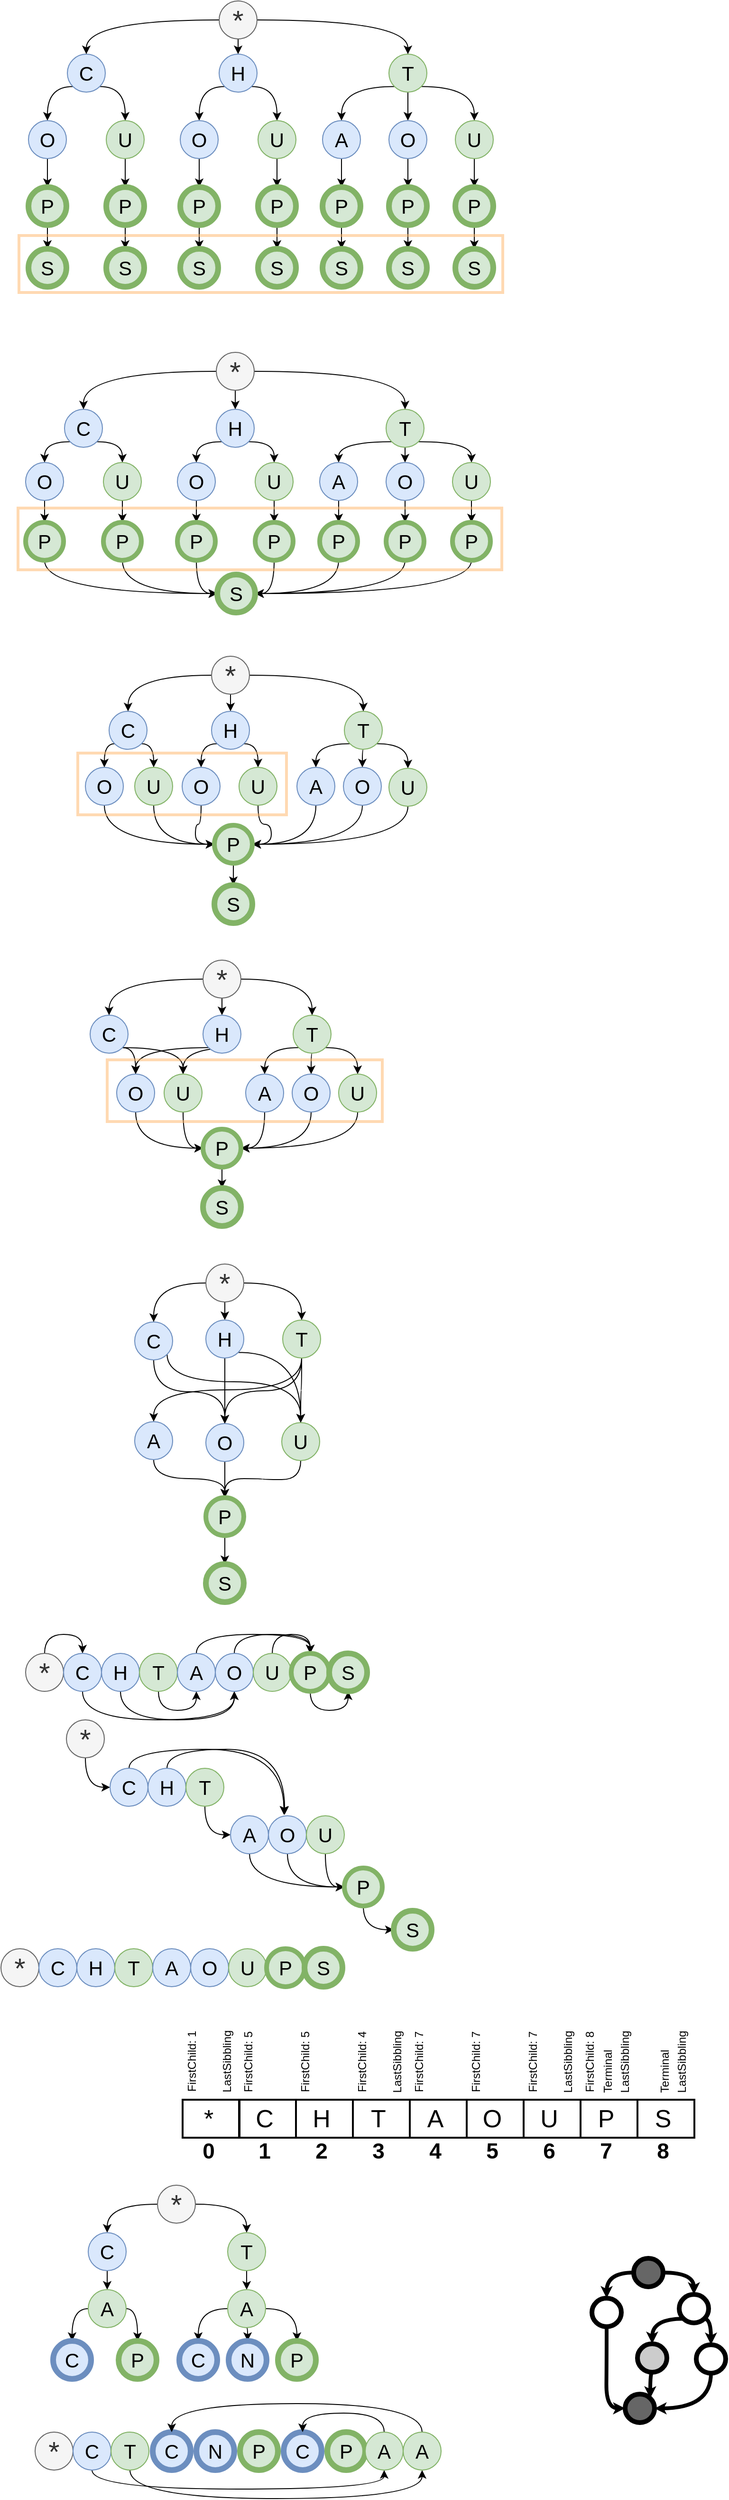 <mxfile version="13.10.3" type="device"><diagram id="JZg2H3-rzojX-YfpZ3cS" name="Page-1"><mxGraphModel dx="815" dy="1590" grid="1" gridSize="10" guides="1" tooltips="1" connect="1" arrows="1" fold="1" page="1" pageScale="1" pageWidth="827" pageHeight="1169" math="0" shadow="0"><root><mxCell id="0"/><mxCell id="1" parent="0"/><mxCell id="82kaHAlaAHVtWz51p4Z3-13" style="edgeStyle=orthogonalEdgeStyle;curved=1;orthogonalLoop=1;jettySize=auto;html=1;exitX=0;exitY=1;exitDx=0;exitDy=0;entryX=0.5;entryY=0;entryDx=0;entryDy=0;" parent="1" source="82kaHAlaAHVtWz51p4Z3-1" target="82kaHAlaAHVtWz51p4Z3-8" edge="1"><mxGeometry relative="1" as="geometry"/></mxCell><mxCell id="82kaHAlaAHVtWz51p4Z3-14" style="edgeStyle=orthogonalEdgeStyle;curved=1;orthogonalLoop=1;jettySize=auto;html=1;exitX=1;exitY=1;exitDx=0;exitDy=0;entryX=0.5;entryY=0;entryDx=0;entryDy=0;" parent="1" source="82kaHAlaAHVtWz51p4Z3-1" target="82kaHAlaAHVtWz51p4Z3-6" edge="1"><mxGeometry relative="1" as="geometry"/></mxCell><mxCell id="82kaHAlaAHVtWz51p4Z3-1" value="&lt;font style=&quot;font-size: 21px&quot;&gt;C&lt;/font&gt;" style="ellipse;whiteSpace=wrap;html=1;fillColor=#dae8fc;strokeColor=#6c8ebf;" parent="1" vertex="1"><mxGeometry x="91" y="-254" width="40" height="40" as="geometry"/></mxCell><mxCell id="82kaHAlaAHVtWz51p4Z3-10" style="edgeStyle=orthogonalEdgeStyle;curved=1;orthogonalLoop=1;jettySize=auto;html=1;exitX=0;exitY=1;exitDx=0;exitDy=0;entryX=0.5;entryY=0;entryDx=0;entryDy=0;" parent="1" source="82kaHAlaAHVtWz51p4Z3-4" target="82kaHAlaAHVtWz51p4Z3-5" edge="1"><mxGeometry relative="1" as="geometry"/></mxCell><mxCell id="82kaHAlaAHVtWz51p4Z3-11" style="edgeStyle=orthogonalEdgeStyle;curved=1;orthogonalLoop=1;jettySize=auto;html=1;exitX=0.5;exitY=1;exitDx=0;exitDy=0;entryX=0.5;entryY=0;entryDx=0;entryDy=0;" parent="1" source="82kaHAlaAHVtWz51p4Z3-4" target="82kaHAlaAHVtWz51p4Z3-9" edge="1"><mxGeometry relative="1" as="geometry"/></mxCell><mxCell id="82kaHAlaAHVtWz51p4Z3-12" style="edgeStyle=orthogonalEdgeStyle;curved=1;orthogonalLoop=1;jettySize=auto;html=1;exitX=1;exitY=1;exitDx=0;exitDy=0;entryX=0.5;entryY=0;entryDx=0;entryDy=0;" parent="1" source="82kaHAlaAHVtWz51p4Z3-4" target="82kaHAlaAHVtWz51p4Z3-7" edge="1"><mxGeometry relative="1" as="geometry"/></mxCell><mxCell id="82kaHAlaAHVtWz51p4Z3-4" value="&lt;font style=&quot;font-size: 21px&quot;&gt;T&lt;/font&gt;" style="ellipse;whiteSpace=wrap;html=1;fillColor=#d5e8d4;strokeColor=#82b366;" parent="1" vertex="1"><mxGeometry x="430" y="-254" width="40" height="40" as="geometry"/></mxCell><mxCell id="82kaHAlaAHVtWz51p4Z3-23" style="edgeStyle=orthogonalEdgeStyle;curved=1;orthogonalLoop=1;jettySize=auto;html=1;exitX=0.5;exitY=1;exitDx=0;exitDy=0;entryX=0.5;entryY=0;entryDx=0;entryDy=0;" parent="1" source="82kaHAlaAHVtWz51p4Z3-5" target="82kaHAlaAHVtWz51p4Z3-18" edge="1"><mxGeometry relative="1" as="geometry"/></mxCell><mxCell id="82kaHAlaAHVtWz51p4Z3-5" value="&lt;font style=&quot;font-size: 21px&quot;&gt;A&lt;/font&gt;" style="ellipse;whiteSpace=wrap;html=1;fillColor=#dae8fc;strokeColor=#6c8ebf;" parent="1" vertex="1"><mxGeometry x="360" y="-184" width="40" height="40" as="geometry"/></mxCell><mxCell id="82kaHAlaAHVtWz51p4Z3-27" style="edgeStyle=orthogonalEdgeStyle;curved=1;orthogonalLoop=1;jettySize=auto;html=1;exitX=0.5;exitY=1;exitDx=0;exitDy=0;entryX=0.5;entryY=0;entryDx=0;entryDy=0;" parent="1" source="82kaHAlaAHVtWz51p4Z3-6" target="82kaHAlaAHVtWz51p4Z3-19" edge="1"><mxGeometry relative="1" as="geometry"/></mxCell><mxCell id="82kaHAlaAHVtWz51p4Z3-6" value="&lt;font style=&quot;font-size: 21px&quot;&gt;U&lt;/font&gt;" style="ellipse;whiteSpace=wrap;html=1;fillColor=#d5e8d4;strokeColor=#82b366;" parent="1" vertex="1"><mxGeometry x="132" y="-184" width="40" height="40" as="geometry"/></mxCell><mxCell id="82kaHAlaAHVtWz51p4Z3-25" style="edgeStyle=orthogonalEdgeStyle;curved=1;orthogonalLoop=1;jettySize=auto;html=1;exitX=0.5;exitY=1;exitDx=0;exitDy=0;entryX=0.5;entryY=0;entryDx=0;entryDy=0;" parent="1" source="82kaHAlaAHVtWz51p4Z3-7" target="82kaHAlaAHVtWz51p4Z3-20" edge="1"><mxGeometry relative="1" as="geometry"/></mxCell><mxCell id="82kaHAlaAHVtWz51p4Z3-7" value="&lt;font style=&quot;font-size: 21px&quot;&gt;U&lt;/font&gt;" style="ellipse;whiteSpace=wrap;html=1;fillColor=#d5e8d4;strokeColor=#82b366;" parent="1" vertex="1"><mxGeometry x="500" y="-184" width="40" height="40" as="geometry"/></mxCell><mxCell id="82kaHAlaAHVtWz51p4Z3-26" style="edgeStyle=orthogonalEdgeStyle;curved=1;orthogonalLoop=1;jettySize=auto;html=1;exitX=0.5;exitY=1;exitDx=0;exitDy=0;entryX=0.5;entryY=0;entryDx=0;entryDy=0;" parent="1" source="82kaHAlaAHVtWz51p4Z3-8" target="82kaHAlaAHVtWz51p4Z3-21" edge="1"><mxGeometry relative="1" as="geometry"/></mxCell><mxCell id="82kaHAlaAHVtWz51p4Z3-8" value="&lt;font style=&quot;font-size: 21px&quot;&gt;O&lt;/font&gt;" style="ellipse;whiteSpace=wrap;html=1;fillColor=#dae8fc;strokeColor=#6c8ebf;" parent="1" vertex="1"><mxGeometry x="50" y="-184" width="40" height="40" as="geometry"/></mxCell><mxCell id="82kaHAlaAHVtWz51p4Z3-24" style="edgeStyle=orthogonalEdgeStyle;curved=1;orthogonalLoop=1;jettySize=auto;html=1;exitX=0.5;exitY=1;exitDx=0;exitDy=0;entryX=0.5;entryY=0;entryDx=0;entryDy=0;" parent="1" source="82kaHAlaAHVtWz51p4Z3-9" target="82kaHAlaAHVtWz51p4Z3-22" edge="1"><mxGeometry relative="1" as="geometry"/></mxCell><mxCell id="82kaHAlaAHVtWz51p4Z3-9" value="&lt;font style=&quot;font-size: 21px&quot;&gt;O&lt;/font&gt;" style="ellipse;whiteSpace=wrap;html=1;fillColor=#dae8fc;strokeColor=#6c8ebf;" parent="1" vertex="1"><mxGeometry x="430" y="-184" width="40" height="40" as="geometry"/></mxCell><mxCell id="82kaHAlaAHVtWz51p4Z3-51" style="edgeStyle=orthogonalEdgeStyle;curved=1;orthogonalLoop=1;jettySize=auto;html=1;exitX=0;exitY=0.5;exitDx=0;exitDy=0;entryX=0.5;entryY=0;entryDx=0;entryDy=0;" parent="1" source="82kaHAlaAHVtWz51p4Z3-15" target="82kaHAlaAHVtWz51p4Z3-1" edge="1"><mxGeometry relative="1" as="geometry"/></mxCell><mxCell id="82kaHAlaAHVtWz51p4Z3-52" style="edgeStyle=orthogonalEdgeStyle;curved=1;orthogonalLoop=1;jettySize=auto;html=1;exitX=0.5;exitY=1;exitDx=0;exitDy=0;entryX=0.5;entryY=0;entryDx=0;entryDy=0;" parent="1" source="82kaHAlaAHVtWz51p4Z3-15" target="82kaHAlaAHVtWz51p4Z3-40" edge="1"><mxGeometry relative="1" as="geometry"/></mxCell><mxCell id="82kaHAlaAHVtWz51p4Z3-53" style="edgeStyle=orthogonalEdgeStyle;curved=1;orthogonalLoop=1;jettySize=auto;html=1;exitX=1;exitY=0.5;exitDx=0;exitDy=0;entryX=0.5;entryY=0;entryDx=0;entryDy=0;" parent="1" source="82kaHAlaAHVtWz51p4Z3-15" target="82kaHAlaAHVtWz51p4Z3-4" edge="1"><mxGeometry relative="1" as="geometry"/></mxCell><mxCell id="82kaHAlaAHVtWz51p4Z3-15" value="&lt;font style=&quot;font-size: 30px&quot;&gt;*&lt;/font&gt;" style="ellipse;whiteSpace=wrap;html=1;fillColor=#f5f5f5;strokeColor=#666666;fontColor=#333333;" parent="1" vertex="1"><mxGeometry x="251" y="-310" width="40" height="40" as="geometry"/></mxCell><mxCell id="82kaHAlaAHVtWz51p4Z3-33" style="edgeStyle=orthogonalEdgeStyle;curved=1;orthogonalLoop=1;jettySize=auto;html=1;exitX=0.5;exitY=1;exitDx=0;exitDy=0;entryX=0.5;entryY=0;entryDx=0;entryDy=0;fillColor=#d5e8d4;" parent="1" source="82kaHAlaAHVtWz51p4Z3-18" target="82kaHAlaAHVtWz51p4Z3-28" edge="1"><mxGeometry relative="1" as="geometry"/></mxCell><mxCell id="82kaHAlaAHVtWz51p4Z3-18" value="&lt;font style=&quot;font-size: 21px&quot;&gt;P&lt;/font&gt;" style="ellipse;whiteSpace=wrap;html=1;fillColor=#d5e8d4;strokeColor=#82b366;strokeWidth=6;" parent="1" vertex="1"><mxGeometry x="360" y="-114" width="40" height="40" as="geometry"/></mxCell><mxCell id="82kaHAlaAHVtWz51p4Z3-37" style="edgeStyle=orthogonalEdgeStyle;curved=1;orthogonalLoop=1;jettySize=auto;html=1;exitX=0.5;exitY=1;exitDx=0;exitDy=0;entryX=0.5;entryY=0;entryDx=0;entryDy=0;fillColor=#d5e8d4;" parent="1" source="82kaHAlaAHVtWz51p4Z3-19" target="82kaHAlaAHVtWz51p4Z3-29" edge="1"><mxGeometry relative="1" as="geometry"/></mxCell><mxCell id="82kaHAlaAHVtWz51p4Z3-19" value="&lt;font style=&quot;font-size: 21px&quot;&gt;P&lt;/font&gt;" style="ellipse;whiteSpace=wrap;html=1;fillColor=#d5e8d4;strokeColor=#82b366;strokeWidth=6;" parent="1" vertex="1"><mxGeometry x="132" y="-114" width="40" height="40" as="geometry"/></mxCell><mxCell id="82kaHAlaAHVtWz51p4Z3-35" style="edgeStyle=orthogonalEdgeStyle;curved=1;orthogonalLoop=1;jettySize=auto;html=1;exitX=0.5;exitY=1;exitDx=0;exitDy=0;entryX=0.5;entryY=0;entryDx=0;entryDy=0;fillColor=#d5e8d4;" parent="1" source="82kaHAlaAHVtWz51p4Z3-20" target="82kaHAlaAHVtWz51p4Z3-30" edge="1"><mxGeometry relative="1" as="geometry"/></mxCell><mxCell id="82kaHAlaAHVtWz51p4Z3-20" value="&lt;font style=&quot;font-size: 21px&quot;&gt;P&lt;/font&gt;" style="ellipse;whiteSpace=wrap;html=1;fillColor=#d5e8d4;strokeColor=#82b366;strokeWidth=6;" parent="1" vertex="1"><mxGeometry x="500" y="-114" width="40" height="40" as="geometry"/></mxCell><mxCell id="82kaHAlaAHVtWz51p4Z3-36" style="edgeStyle=orthogonalEdgeStyle;curved=1;orthogonalLoop=1;jettySize=auto;html=1;exitX=0.5;exitY=1;exitDx=0;exitDy=0;entryX=0.5;entryY=0;entryDx=0;entryDy=0;fillColor=#d5e8d4;" parent="1" source="82kaHAlaAHVtWz51p4Z3-21" target="82kaHAlaAHVtWz51p4Z3-31" edge="1"><mxGeometry relative="1" as="geometry"/></mxCell><mxCell id="82kaHAlaAHVtWz51p4Z3-21" value="&lt;font style=&quot;font-size: 21px&quot;&gt;P&lt;/font&gt;" style="ellipse;whiteSpace=wrap;html=1;fillColor=#d5e8d4;strokeColor=#82b366;strokeWidth=6;" parent="1" vertex="1"><mxGeometry x="50" y="-114" width="40" height="40" as="geometry"/></mxCell><mxCell id="82kaHAlaAHVtWz51p4Z3-34" style="edgeStyle=orthogonalEdgeStyle;curved=1;orthogonalLoop=1;jettySize=auto;html=1;exitX=0.5;exitY=1;exitDx=0;exitDy=0;entryX=0.5;entryY=0;entryDx=0;entryDy=0;fillColor=#d5e8d4;" parent="1" source="82kaHAlaAHVtWz51p4Z3-22" target="82kaHAlaAHVtWz51p4Z3-32" edge="1"><mxGeometry relative="1" as="geometry"/></mxCell><mxCell id="82kaHAlaAHVtWz51p4Z3-22" value="&lt;font style=&quot;font-size: 21px&quot;&gt;P&lt;/font&gt;" style="ellipse;whiteSpace=wrap;html=1;fillColor=#d5e8d4;strokeColor=#82b366;strokeWidth=6;" parent="1" vertex="1"><mxGeometry x="430" y="-114" width="40" height="40" as="geometry"/></mxCell><mxCell id="82kaHAlaAHVtWz51p4Z3-28" value="&lt;font style=&quot;font-size: 21px&quot;&gt;S&lt;/font&gt;" style="ellipse;whiteSpace=wrap;html=1;fillColor=#d5e8d4;strokeColor=#82b366;strokeWidth=6;" parent="1" vertex="1"><mxGeometry x="360" y="-49" width="40" height="40" as="geometry"/></mxCell><mxCell id="82kaHAlaAHVtWz51p4Z3-29" value="&lt;font style=&quot;font-size: 21px&quot;&gt;S&lt;/font&gt;" style="ellipse;whiteSpace=wrap;html=1;fillColor=#d5e8d4;strokeColor=#82b366;strokeWidth=6;" parent="1" vertex="1"><mxGeometry x="132" y="-49" width="40" height="40" as="geometry"/></mxCell><mxCell id="82kaHAlaAHVtWz51p4Z3-30" value="&lt;font style=&quot;font-size: 21px&quot;&gt;S&lt;/font&gt;" style="ellipse;whiteSpace=wrap;html=1;fillColor=#d5e8d4;strokeColor=#82b366;strokeWidth=6;" parent="1" vertex="1"><mxGeometry x="500" y="-49" width="40" height="40" as="geometry"/></mxCell><mxCell id="82kaHAlaAHVtWz51p4Z3-31" value="&lt;font style=&quot;font-size: 21px&quot;&gt;S&lt;/font&gt;" style="ellipse;whiteSpace=wrap;html=1;fillColor=#d5e8d4;strokeColor=#82b366;strokeWidth=6;" parent="1" vertex="1"><mxGeometry x="50" y="-49" width="40" height="40" as="geometry"/></mxCell><mxCell id="82kaHAlaAHVtWz51p4Z3-32" value="&lt;font style=&quot;font-size: 21px&quot;&gt;S&lt;/font&gt;" style="ellipse;whiteSpace=wrap;html=1;fillColor=#d5e8d4;strokeColor=#82b366;strokeWidth=6;" parent="1" vertex="1"><mxGeometry x="430" y="-49" width="40" height="40" as="geometry"/></mxCell><mxCell id="82kaHAlaAHVtWz51p4Z3-38" style="edgeStyle=orthogonalEdgeStyle;curved=1;orthogonalLoop=1;jettySize=auto;html=1;exitX=0;exitY=1;exitDx=0;exitDy=0;entryX=0.5;entryY=0;entryDx=0;entryDy=0;" parent="1" source="82kaHAlaAHVtWz51p4Z3-40" target="82kaHAlaAHVtWz51p4Z3-44" edge="1"><mxGeometry relative="1" as="geometry"/></mxCell><mxCell id="82kaHAlaAHVtWz51p4Z3-39" style="edgeStyle=orthogonalEdgeStyle;curved=1;orthogonalLoop=1;jettySize=auto;html=1;exitX=1;exitY=1;exitDx=0;exitDy=0;entryX=0.5;entryY=0;entryDx=0;entryDy=0;" parent="1" source="82kaHAlaAHVtWz51p4Z3-40" target="82kaHAlaAHVtWz51p4Z3-42" edge="1"><mxGeometry relative="1" as="geometry"/></mxCell><mxCell id="82kaHAlaAHVtWz51p4Z3-40" value="&lt;font style=&quot;font-size: 21px&quot;&gt;H&lt;/font&gt;" style="ellipse;whiteSpace=wrap;html=1;fillColor=#dae8fc;strokeColor=#6c8ebf;" parent="1" vertex="1"><mxGeometry x="251" y="-254" width="40" height="40" as="geometry"/></mxCell><mxCell id="82kaHAlaAHVtWz51p4Z3-41" style="edgeStyle=orthogonalEdgeStyle;curved=1;orthogonalLoop=1;jettySize=auto;html=1;exitX=0.5;exitY=1;exitDx=0;exitDy=0;entryX=0.5;entryY=0;entryDx=0;entryDy=0;" parent="1" source="82kaHAlaAHVtWz51p4Z3-42" target="82kaHAlaAHVtWz51p4Z3-46" edge="1"><mxGeometry relative="1" as="geometry"/></mxCell><mxCell id="82kaHAlaAHVtWz51p4Z3-42" value="&lt;font style=&quot;font-size: 21px&quot;&gt;U&lt;/font&gt;" style="ellipse;whiteSpace=wrap;html=1;fillColor=#d5e8d4;strokeColor=#82b366;" parent="1" vertex="1"><mxGeometry x="292" y="-184" width="40" height="40" as="geometry"/></mxCell><mxCell id="82kaHAlaAHVtWz51p4Z3-43" style="edgeStyle=orthogonalEdgeStyle;curved=1;orthogonalLoop=1;jettySize=auto;html=1;exitX=0.5;exitY=1;exitDx=0;exitDy=0;entryX=0.5;entryY=0;entryDx=0;entryDy=0;" parent="1" source="82kaHAlaAHVtWz51p4Z3-44" target="82kaHAlaAHVtWz51p4Z3-48" edge="1"><mxGeometry relative="1" as="geometry"/></mxCell><mxCell id="82kaHAlaAHVtWz51p4Z3-44" value="&lt;font style=&quot;font-size: 21px&quot;&gt;O&lt;/font&gt;" style="ellipse;whiteSpace=wrap;html=1;fillColor=#dae8fc;strokeColor=#6c8ebf;" parent="1" vertex="1"><mxGeometry x="210" y="-184" width="40" height="40" as="geometry"/></mxCell><mxCell id="82kaHAlaAHVtWz51p4Z3-45" style="edgeStyle=orthogonalEdgeStyle;curved=1;orthogonalLoop=1;jettySize=auto;html=1;exitX=0.5;exitY=1;exitDx=0;exitDy=0;entryX=0.5;entryY=0;entryDx=0;entryDy=0;fillColor=#d5e8d4;" parent="1" source="82kaHAlaAHVtWz51p4Z3-46" target="82kaHAlaAHVtWz51p4Z3-49" edge="1"><mxGeometry relative="1" as="geometry"/></mxCell><mxCell id="82kaHAlaAHVtWz51p4Z3-46" value="&lt;font style=&quot;font-size: 21px&quot;&gt;P&lt;/font&gt;" style="ellipse;whiteSpace=wrap;html=1;fillColor=#d5e8d4;strokeColor=#82b366;strokeWidth=6;" parent="1" vertex="1"><mxGeometry x="292" y="-114" width="40" height="40" as="geometry"/></mxCell><mxCell id="82kaHAlaAHVtWz51p4Z3-47" style="edgeStyle=orthogonalEdgeStyle;curved=1;orthogonalLoop=1;jettySize=auto;html=1;exitX=0.5;exitY=1;exitDx=0;exitDy=0;entryX=0.5;entryY=0;entryDx=0;entryDy=0;fillColor=#d5e8d4;" parent="1" source="82kaHAlaAHVtWz51p4Z3-48" target="82kaHAlaAHVtWz51p4Z3-50" edge="1"><mxGeometry relative="1" as="geometry"/></mxCell><mxCell id="82kaHAlaAHVtWz51p4Z3-48" value="&lt;font style=&quot;font-size: 21px&quot;&gt;P&lt;/font&gt;" style="ellipse;whiteSpace=wrap;html=1;fillColor=#d5e8d4;strokeColor=#82b366;strokeWidth=6;" parent="1" vertex="1"><mxGeometry x="210" y="-114" width="40" height="40" as="geometry"/></mxCell><mxCell id="82kaHAlaAHVtWz51p4Z3-49" value="&lt;font style=&quot;font-size: 21px&quot;&gt;S&lt;/font&gt;" style="ellipse;whiteSpace=wrap;html=1;fillColor=#d5e8d4;strokeColor=#82b366;strokeWidth=6;" parent="1" vertex="1"><mxGeometry x="292" y="-49" width="40" height="40" as="geometry"/></mxCell><mxCell id="82kaHAlaAHVtWz51p4Z3-50" value="&lt;font style=&quot;font-size: 21px&quot;&gt;S&lt;/font&gt;" style="ellipse;whiteSpace=wrap;html=1;fillColor=#d5e8d4;strokeColor=#82b366;strokeWidth=6;" parent="1" vertex="1"><mxGeometry x="210" y="-49" width="40" height="40" as="geometry"/></mxCell><mxCell id="82kaHAlaAHVtWz51p4Z3-54" style="edgeStyle=orthogonalEdgeStyle;curved=1;orthogonalLoop=1;jettySize=auto;html=1;exitX=0;exitY=1;exitDx=0;exitDy=0;entryX=0.5;entryY=0;entryDx=0;entryDy=0;" parent="1" source="82kaHAlaAHVtWz51p4Z3-56" target="82kaHAlaAHVtWz51p4Z3-68" edge="1"><mxGeometry relative="1" as="geometry"/></mxCell><mxCell id="82kaHAlaAHVtWz51p4Z3-55" style="edgeStyle=orthogonalEdgeStyle;curved=1;orthogonalLoop=1;jettySize=auto;html=1;exitX=1;exitY=1;exitDx=0;exitDy=0;entryX=0.5;entryY=0;entryDx=0;entryDy=0;" parent="1" source="82kaHAlaAHVtWz51p4Z3-56" target="82kaHAlaAHVtWz51p4Z3-64" edge="1"><mxGeometry relative="1" as="geometry"/></mxCell><mxCell id="82kaHAlaAHVtWz51p4Z3-56" value="&lt;font style=&quot;font-size: 21px&quot;&gt;C&lt;/font&gt;" style="ellipse;whiteSpace=wrap;html=1;fillColor=#dae8fc;strokeColor=#6c8ebf;" parent="1" vertex="1"><mxGeometry x="135" y="438" width="40" height="40" as="geometry"/></mxCell><mxCell id="82kaHAlaAHVtWz51p4Z3-57" style="edgeStyle=orthogonalEdgeStyle;curved=1;orthogonalLoop=1;jettySize=auto;html=1;exitX=0;exitY=1;exitDx=0;exitDy=0;entryX=0.5;entryY=0;entryDx=0;entryDy=0;" parent="1" source="82kaHAlaAHVtWz51p4Z3-60" target="82kaHAlaAHVtWz51p4Z3-62" edge="1"><mxGeometry relative="1" as="geometry"/></mxCell><mxCell id="82kaHAlaAHVtWz51p4Z3-58" style="edgeStyle=orthogonalEdgeStyle;curved=1;orthogonalLoop=1;jettySize=auto;html=1;exitX=0.5;exitY=1;exitDx=0;exitDy=0;entryX=0.5;entryY=0;entryDx=0;entryDy=0;" parent="1" source="82kaHAlaAHVtWz51p4Z3-60" target="82kaHAlaAHVtWz51p4Z3-70" edge="1"><mxGeometry relative="1" as="geometry"/></mxCell><mxCell id="82kaHAlaAHVtWz51p4Z3-59" style="edgeStyle=orthogonalEdgeStyle;curved=1;orthogonalLoop=1;jettySize=auto;html=1;exitX=1;exitY=1;exitDx=0;exitDy=0;entryX=0.5;entryY=0;entryDx=0;entryDy=0;" parent="1" source="82kaHAlaAHVtWz51p4Z3-60" target="82kaHAlaAHVtWz51p4Z3-66" edge="1"><mxGeometry relative="1" as="geometry"/></mxCell><mxCell id="82kaHAlaAHVtWz51p4Z3-60" value="&lt;font style=&quot;font-size: 21px&quot;&gt;T&lt;/font&gt;" style="ellipse;whiteSpace=wrap;html=1;fillColor=#d5e8d4;strokeColor=#82b366;" parent="1" vertex="1"><mxGeometry x="383" y="438" width="40" height="40" as="geometry"/></mxCell><mxCell id="82kaHAlaAHVtWz51p4Z3-108" style="edgeStyle=orthogonalEdgeStyle;curved=1;orthogonalLoop=1;jettySize=auto;html=1;exitX=0.5;exitY=1;exitDx=0;exitDy=0;entryX=1;entryY=0.5;entryDx=0;entryDy=0;" parent="1" source="82kaHAlaAHVtWz51p4Z3-62" target="82kaHAlaAHVtWz51p4Z3-100" edge="1"><mxGeometry relative="1" as="geometry"/></mxCell><mxCell id="82kaHAlaAHVtWz51p4Z3-62" value="&lt;font style=&quot;font-size: 21px&quot;&gt;A&lt;/font&gt;" style="ellipse;whiteSpace=wrap;html=1;fillColor=#dae8fc;strokeColor=#6c8ebf;" parent="1" vertex="1"><mxGeometry x="333" y="497" width="40" height="40" as="geometry"/></mxCell><mxCell id="82kaHAlaAHVtWz51p4Z3-112" style="edgeStyle=orthogonalEdgeStyle;curved=1;orthogonalLoop=1;jettySize=auto;html=1;exitX=0.5;exitY=1;exitDx=0;exitDy=0;entryX=0;entryY=0.5;entryDx=0;entryDy=0;" parent="1" source="82kaHAlaAHVtWz51p4Z3-64" target="82kaHAlaAHVtWz51p4Z3-100" edge="1"><mxGeometry relative="1" as="geometry"/></mxCell><mxCell id="82kaHAlaAHVtWz51p4Z3-64" value="&lt;font style=&quot;font-size: 21px&quot;&gt;U&lt;/font&gt;" style="ellipse;whiteSpace=wrap;html=1;fillColor=#d5e8d4;strokeColor=#82b366;" parent="1" vertex="1"><mxGeometry x="162" y="497" width="40" height="40" as="geometry"/></mxCell><mxCell id="82kaHAlaAHVtWz51p4Z3-110" style="edgeStyle=orthogonalEdgeStyle;curved=1;orthogonalLoop=1;jettySize=auto;html=1;exitX=0.5;exitY=1;exitDx=0;exitDy=0;entryX=1;entryY=0.5;entryDx=0;entryDy=0;" parent="1" source="82kaHAlaAHVtWz51p4Z3-66" target="82kaHAlaAHVtWz51p4Z3-100" edge="1"><mxGeometry relative="1" as="geometry"/></mxCell><mxCell id="82kaHAlaAHVtWz51p4Z3-66" value="&lt;font style=&quot;font-size: 21px&quot;&gt;U&lt;/font&gt;" style="ellipse;whiteSpace=wrap;html=1;fillColor=#d5e8d4;strokeColor=#82b366;" parent="1" vertex="1"><mxGeometry x="430" y="498" width="40" height="40" as="geometry"/></mxCell><mxCell id="82kaHAlaAHVtWz51p4Z3-103" style="edgeStyle=orthogonalEdgeStyle;curved=1;orthogonalLoop=1;jettySize=auto;html=1;exitX=0.5;exitY=1;exitDx=0;exitDy=0;entryX=0;entryY=0.5;entryDx=0;entryDy=0;" parent="1" source="82kaHAlaAHVtWz51p4Z3-68" target="82kaHAlaAHVtWz51p4Z3-100" edge="1"><mxGeometry relative="1" as="geometry"/></mxCell><mxCell id="82kaHAlaAHVtWz51p4Z3-68" value="&lt;font style=&quot;font-size: 21px&quot;&gt;O&lt;/font&gt;" style="ellipse;whiteSpace=wrap;html=1;fillColor=#dae8fc;strokeColor=#6c8ebf;" parent="1" vertex="1"><mxGeometry x="110" y="497" width="40" height="40" as="geometry"/></mxCell><mxCell id="82kaHAlaAHVtWz51p4Z3-109" style="edgeStyle=orthogonalEdgeStyle;curved=1;orthogonalLoop=1;jettySize=auto;html=1;exitX=0.5;exitY=1;exitDx=0;exitDy=0;entryX=1;entryY=0.5;entryDx=0;entryDy=0;" parent="1" source="82kaHAlaAHVtWz51p4Z3-70" target="82kaHAlaAHVtWz51p4Z3-100" edge="1"><mxGeometry relative="1" as="geometry"/></mxCell><mxCell id="82kaHAlaAHVtWz51p4Z3-70" value="&lt;font style=&quot;font-size: 21px&quot;&gt;O&lt;/font&gt;" style="ellipse;whiteSpace=wrap;html=1;fillColor=#dae8fc;strokeColor=#6c8ebf;" parent="1" vertex="1"><mxGeometry x="382" y="497" width="40" height="40" as="geometry"/></mxCell><mxCell id="82kaHAlaAHVtWz51p4Z3-71" style="edgeStyle=orthogonalEdgeStyle;curved=1;orthogonalLoop=1;jettySize=auto;html=1;exitX=0;exitY=0.5;exitDx=0;exitDy=0;entryX=0.5;entryY=0;entryDx=0;entryDy=0;" parent="1" source="82kaHAlaAHVtWz51p4Z3-74" target="82kaHAlaAHVtWz51p4Z3-56" edge="1"><mxGeometry relative="1" as="geometry"/></mxCell><mxCell id="82kaHAlaAHVtWz51p4Z3-72" style="edgeStyle=orthogonalEdgeStyle;curved=1;orthogonalLoop=1;jettySize=auto;html=1;exitX=0.5;exitY=1;exitDx=0;exitDy=0;entryX=0.5;entryY=0;entryDx=0;entryDy=0;" parent="1" source="82kaHAlaAHVtWz51p4Z3-74" target="82kaHAlaAHVtWz51p4Z3-92" edge="1"><mxGeometry relative="1" as="geometry"/></mxCell><mxCell id="82kaHAlaAHVtWz51p4Z3-73" style="edgeStyle=orthogonalEdgeStyle;curved=1;orthogonalLoop=1;jettySize=auto;html=1;exitX=1;exitY=0.5;exitDx=0;exitDy=0;entryX=0.5;entryY=0;entryDx=0;entryDy=0;" parent="1" source="82kaHAlaAHVtWz51p4Z3-74" target="82kaHAlaAHVtWz51p4Z3-60" edge="1"><mxGeometry relative="1" as="geometry"/></mxCell><mxCell id="82kaHAlaAHVtWz51p4Z3-74" value="&lt;font style=&quot;font-size: 30px&quot;&gt;*&lt;/font&gt;" style="ellipse;whiteSpace=wrap;html=1;fillColor=#f5f5f5;strokeColor=#666666;fontColor=#333333;" parent="1" vertex="1"><mxGeometry x="243" y="380" width="40" height="40" as="geometry"/></mxCell><mxCell id="82kaHAlaAHVtWz51p4Z3-90" style="edgeStyle=orthogonalEdgeStyle;curved=1;orthogonalLoop=1;jettySize=auto;html=1;exitX=0;exitY=1;exitDx=0;exitDy=0;entryX=0.5;entryY=0;entryDx=0;entryDy=0;" parent="1" source="82kaHAlaAHVtWz51p4Z3-92" target="82kaHAlaAHVtWz51p4Z3-96" edge="1"><mxGeometry relative="1" as="geometry"/></mxCell><mxCell id="82kaHAlaAHVtWz51p4Z3-91" style="edgeStyle=orthogonalEdgeStyle;curved=1;orthogonalLoop=1;jettySize=auto;html=1;exitX=1;exitY=1;exitDx=0;exitDy=0;entryX=0.5;entryY=0;entryDx=0;entryDy=0;" parent="1" source="82kaHAlaAHVtWz51p4Z3-92" target="82kaHAlaAHVtWz51p4Z3-94" edge="1"><mxGeometry relative="1" as="geometry"/></mxCell><mxCell id="82kaHAlaAHVtWz51p4Z3-92" value="&lt;font style=&quot;font-size: 21px&quot;&gt;H&lt;/font&gt;" style="ellipse;whiteSpace=wrap;html=1;fillColor=#dae8fc;strokeColor=#6c8ebf;" parent="1" vertex="1"><mxGeometry x="243" y="438" width="40" height="40" as="geometry"/></mxCell><mxCell id="82kaHAlaAHVtWz51p4Z3-107" style="edgeStyle=orthogonalEdgeStyle;curved=1;orthogonalLoop=1;jettySize=auto;html=1;exitX=0.5;exitY=1;exitDx=0;exitDy=0;entryX=1;entryY=0.5;entryDx=0;entryDy=0;" parent="1" source="82kaHAlaAHVtWz51p4Z3-94" target="82kaHAlaAHVtWz51p4Z3-100" edge="1"><mxGeometry relative="1" as="geometry"/></mxCell><mxCell id="82kaHAlaAHVtWz51p4Z3-94" value="&lt;font style=&quot;font-size: 21px&quot;&gt;U&lt;/font&gt;" style="ellipse;whiteSpace=wrap;html=1;fillColor=#d5e8d4;strokeColor=#82b366;" parent="1" vertex="1"><mxGeometry x="272" y="497" width="40" height="40" as="geometry"/></mxCell><mxCell id="82kaHAlaAHVtWz51p4Z3-111" style="edgeStyle=orthogonalEdgeStyle;curved=1;orthogonalLoop=1;jettySize=auto;html=1;exitX=0.5;exitY=1;exitDx=0;exitDy=0;entryX=0;entryY=0.5;entryDx=0;entryDy=0;" parent="1" source="82kaHAlaAHVtWz51p4Z3-96" target="82kaHAlaAHVtWz51p4Z3-100" edge="1"><mxGeometry relative="1" as="geometry"><mxPoint x="122" y="600" as="targetPoint"/></mxGeometry></mxCell><mxCell id="82kaHAlaAHVtWz51p4Z3-96" value="&lt;font style=&quot;font-size: 21px&quot;&gt;O&lt;/font&gt;" style="ellipse;whiteSpace=wrap;html=1;fillColor=#dae8fc;strokeColor=#6c8ebf;" parent="1" vertex="1"><mxGeometry x="212" y="497" width="40" height="40" as="geometry"/></mxCell><mxCell id="82kaHAlaAHVtWz51p4Z3-114" style="edgeStyle=orthogonalEdgeStyle;curved=1;orthogonalLoop=1;jettySize=auto;html=1;exitX=0.5;exitY=1;exitDx=0;exitDy=0;entryX=0.5;entryY=0;entryDx=0;entryDy=0;fillColor=#d5e8d4;" parent="1" source="82kaHAlaAHVtWz51p4Z3-100" target="82kaHAlaAHVtWz51p4Z3-113" edge="1"><mxGeometry relative="1" as="geometry"/></mxCell><mxCell id="82kaHAlaAHVtWz51p4Z3-100" value="&lt;font style=&quot;font-size: 21px&quot;&gt;P&lt;/font&gt;" style="ellipse;whiteSpace=wrap;html=1;fillColor=#d5e8d4;strokeColor=#82b366;strokeWidth=5;" parent="1" vertex="1"><mxGeometry x="246" y="558" width="40" height="40" as="geometry"/></mxCell><mxCell id="82kaHAlaAHVtWz51p4Z3-113" value="&lt;font style=&quot;font-size: 21px&quot;&gt;S&lt;/font&gt;" style="ellipse;whiteSpace=wrap;html=1;fillColor=#d5e8d4;strokeColor=#82b366;strokeWidth=6;" parent="1" vertex="1"><mxGeometry x="246" y="621" width="40" height="40" as="geometry"/></mxCell><mxCell id="82kaHAlaAHVtWz51p4Z3-147" style="edgeStyle=orthogonalEdgeStyle;curved=1;orthogonalLoop=1;jettySize=auto;html=1;exitX=1;exitY=1;exitDx=0;exitDy=0;entryX=0.5;entryY=0;entryDx=0;entryDy=0;" parent="1" source="82kaHAlaAHVtWz51p4Z3-117" target="82kaHAlaAHVtWz51p4Z3-140" edge="1"><mxGeometry relative="1" as="geometry"/></mxCell><mxCell id="82kaHAlaAHVtWz51p4Z3-148" style="edgeStyle=orthogonalEdgeStyle;curved=1;orthogonalLoop=1;jettySize=auto;html=1;exitX=1;exitY=1;exitDx=0;exitDy=0;entryX=0.5;entryY=0;entryDx=0;entryDy=0;" parent="1" source="82kaHAlaAHVtWz51p4Z3-117" target="82kaHAlaAHVtWz51p4Z3-142" edge="1"><mxGeometry relative="1" as="geometry"/></mxCell><mxCell id="82kaHAlaAHVtWz51p4Z3-117" value="&lt;font style=&quot;font-size: 21px&quot;&gt;C&lt;/font&gt;" style="ellipse;whiteSpace=wrap;html=1;fillColor=#dae8fc;strokeColor=#6c8ebf;" parent="1" vertex="1"><mxGeometry x="115" y="758" width="40" height="40" as="geometry"/></mxCell><mxCell id="82kaHAlaAHVtWz51p4Z3-118" style="edgeStyle=orthogonalEdgeStyle;curved=1;orthogonalLoop=1;jettySize=auto;html=1;exitX=0;exitY=1;exitDx=0;exitDy=0;entryX=0.5;entryY=0;entryDx=0;entryDy=0;" parent="1" source="82kaHAlaAHVtWz51p4Z3-121" target="82kaHAlaAHVtWz51p4Z3-123" edge="1"><mxGeometry relative="1" as="geometry"/></mxCell><mxCell id="82kaHAlaAHVtWz51p4Z3-119" style="edgeStyle=orthogonalEdgeStyle;curved=1;orthogonalLoop=1;jettySize=auto;html=1;exitX=0.5;exitY=1;exitDx=0;exitDy=0;entryX=0.5;entryY=0;entryDx=0;entryDy=0;" parent="1" source="82kaHAlaAHVtWz51p4Z3-121" target="82kaHAlaAHVtWz51p4Z3-131" edge="1"><mxGeometry relative="1" as="geometry"/></mxCell><mxCell id="82kaHAlaAHVtWz51p4Z3-120" style="edgeStyle=orthogonalEdgeStyle;curved=1;orthogonalLoop=1;jettySize=auto;html=1;exitX=1;exitY=1;exitDx=0;exitDy=0;entryX=0.5;entryY=0;entryDx=0;entryDy=0;" parent="1" source="82kaHAlaAHVtWz51p4Z3-121" target="82kaHAlaAHVtWz51p4Z3-127" edge="1"><mxGeometry relative="1" as="geometry"/></mxCell><mxCell id="82kaHAlaAHVtWz51p4Z3-121" value="&lt;font style=&quot;font-size: 21px&quot;&gt;T&lt;/font&gt;" style="ellipse;whiteSpace=wrap;html=1;fillColor=#d5e8d4;strokeColor=#82b366;" parent="1" vertex="1"><mxGeometry x="329" y="758" width="40" height="40" as="geometry"/></mxCell><mxCell id="82kaHAlaAHVtWz51p4Z3-122" style="edgeStyle=orthogonalEdgeStyle;curved=1;orthogonalLoop=1;jettySize=auto;html=1;exitX=0.5;exitY=1;exitDx=0;exitDy=0;entryX=1;entryY=0.5;entryDx=0;entryDy=0;" parent="1" source="82kaHAlaAHVtWz51p4Z3-123" target="82kaHAlaAHVtWz51p4Z3-144" edge="1"><mxGeometry relative="1" as="geometry"/></mxCell><mxCell id="82kaHAlaAHVtWz51p4Z3-123" value="&lt;font style=&quot;font-size: 21px&quot;&gt;A&lt;/font&gt;" style="ellipse;whiteSpace=wrap;html=1;fillColor=#dae8fc;strokeColor=#6c8ebf;" parent="1" vertex="1"><mxGeometry x="279" y="820" width="40" height="40" as="geometry"/></mxCell><mxCell id="82kaHAlaAHVtWz51p4Z3-126" style="edgeStyle=orthogonalEdgeStyle;curved=1;orthogonalLoop=1;jettySize=auto;html=1;exitX=0.5;exitY=1;exitDx=0;exitDy=0;entryX=1;entryY=0.5;entryDx=0;entryDy=0;" parent="1" source="82kaHAlaAHVtWz51p4Z3-127" target="82kaHAlaAHVtWz51p4Z3-144" edge="1"><mxGeometry relative="1" as="geometry"/></mxCell><mxCell id="82kaHAlaAHVtWz51p4Z3-127" value="&lt;font style=&quot;font-size: 21px&quot;&gt;U&lt;/font&gt;" style="ellipse;whiteSpace=wrap;html=1;fillColor=#d5e8d4;strokeColor=#82b366;" parent="1" vertex="1"><mxGeometry x="377" y="820" width="40" height="40" as="geometry"/></mxCell><mxCell id="82kaHAlaAHVtWz51p4Z3-130" style="edgeStyle=orthogonalEdgeStyle;curved=1;orthogonalLoop=1;jettySize=auto;html=1;exitX=0.5;exitY=1;exitDx=0;exitDy=0;entryX=1;entryY=0.5;entryDx=0;entryDy=0;" parent="1" source="82kaHAlaAHVtWz51p4Z3-131" target="82kaHAlaAHVtWz51p4Z3-144" edge="1"><mxGeometry relative="1" as="geometry"/></mxCell><mxCell id="82kaHAlaAHVtWz51p4Z3-131" value="&lt;font style=&quot;font-size: 21px&quot;&gt;O&lt;/font&gt;" style="ellipse;whiteSpace=wrap;html=1;fillColor=#dae8fc;strokeColor=#6c8ebf;" parent="1" vertex="1"><mxGeometry x="328" y="820" width="40" height="40" as="geometry"/></mxCell><mxCell id="82kaHAlaAHVtWz51p4Z3-132" style="edgeStyle=orthogonalEdgeStyle;curved=1;orthogonalLoop=1;jettySize=auto;html=1;exitX=0;exitY=0.5;exitDx=0;exitDy=0;entryX=0.5;entryY=0;entryDx=0;entryDy=0;" parent="1" source="82kaHAlaAHVtWz51p4Z3-135" target="82kaHAlaAHVtWz51p4Z3-117" edge="1"><mxGeometry relative="1" as="geometry"/></mxCell><mxCell id="82kaHAlaAHVtWz51p4Z3-133" style="edgeStyle=orthogonalEdgeStyle;curved=1;orthogonalLoop=1;jettySize=auto;html=1;exitX=0.5;exitY=1;exitDx=0;exitDy=0;entryX=0.5;entryY=0;entryDx=0;entryDy=0;" parent="1" source="82kaHAlaAHVtWz51p4Z3-135" target="82kaHAlaAHVtWz51p4Z3-138" edge="1"><mxGeometry relative="1" as="geometry"/></mxCell><mxCell id="82kaHAlaAHVtWz51p4Z3-134" style="edgeStyle=orthogonalEdgeStyle;curved=1;orthogonalLoop=1;jettySize=auto;html=1;exitX=1;exitY=0.5;exitDx=0;exitDy=0;entryX=0.5;entryY=0;entryDx=0;entryDy=0;" parent="1" source="82kaHAlaAHVtWz51p4Z3-135" target="82kaHAlaAHVtWz51p4Z3-121" edge="1"><mxGeometry relative="1" as="geometry"/></mxCell><mxCell id="82kaHAlaAHVtWz51p4Z3-135" value="&lt;font style=&quot;font-size: 30px&quot;&gt;*&lt;/font&gt;" style="ellipse;whiteSpace=wrap;html=1;fillColor=#f5f5f5;strokeColor=#666666;fontColor=#333333;" parent="1" vertex="1"><mxGeometry x="234" y="700" width="40" height="40" as="geometry"/></mxCell><mxCell id="82kaHAlaAHVtWz51p4Z3-136" style="edgeStyle=orthogonalEdgeStyle;curved=1;orthogonalLoop=1;jettySize=auto;html=1;exitX=0;exitY=1;exitDx=0;exitDy=0;entryX=0.5;entryY=0;entryDx=0;entryDy=0;" parent="1" source="82kaHAlaAHVtWz51p4Z3-138" target="82kaHAlaAHVtWz51p4Z3-142" edge="1"><mxGeometry relative="1" as="geometry"/></mxCell><mxCell id="82kaHAlaAHVtWz51p4Z3-137" style="edgeStyle=orthogonalEdgeStyle;curved=1;orthogonalLoop=1;jettySize=auto;html=1;exitX=1;exitY=1;exitDx=0;exitDy=0;entryX=0.5;entryY=0;entryDx=0;entryDy=0;" parent="1" source="82kaHAlaAHVtWz51p4Z3-138" target="82kaHAlaAHVtWz51p4Z3-140" edge="1"><mxGeometry relative="1" as="geometry"/></mxCell><mxCell id="82kaHAlaAHVtWz51p4Z3-138" value="&lt;font style=&quot;font-size: 21px&quot;&gt;H&lt;/font&gt;" style="ellipse;whiteSpace=wrap;html=1;fillColor=#dae8fc;strokeColor=#6c8ebf;" parent="1" vertex="1"><mxGeometry x="234" y="758" width="40" height="40" as="geometry"/></mxCell><mxCell id="82kaHAlaAHVtWz51p4Z3-146" style="edgeStyle=orthogonalEdgeStyle;curved=1;orthogonalLoop=1;jettySize=auto;html=1;exitX=0.5;exitY=1;exitDx=0;exitDy=0;entryX=0;entryY=0.5;entryDx=0;entryDy=0;" parent="1" source="82kaHAlaAHVtWz51p4Z3-140" target="82kaHAlaAHVtWz51p4Z3-144" edge="1"><mxGeometry relative="1" as="geometry"/></mxCell><mxCell id="82kaHAlaAHVtWz51p4Z3-140" value="&lt;font style=&quot;font-size: 21px&quot;&gt;U&lt;/font&gt;" style="ellipse;whiteSpace=wrap;html=1;fillColor=#d5e8d4;strokeColor=#82b366;" parent="1" vertex="1"><mxGeometry x="193" y="820" width="40" height="40" as="geometry"/></mxCell><mxCell id="82kaHAlaAHVtWz51p4Z3-141" style="edgeStyle=orthogonalEdgeStyle;curved=1;orthogonalLoop=1;jettySize=auto;html=1;exitX=0.5;exitY=1;exitDx=0;exitDy=0;entryX=0;entryY=0.5;entryDx=0;entryDy=0;" parent="1" source="82kaHAlaAHVtWz51p4Z3-142" target="82kaHAlaAHVtWz51p4Z3-144" edge="1"><mxGeometry relative="1" as="geometry"/></mxCell><mxCell id="82kaHAlaAHVtWz51p4Z3-142" value="&lt;font style=&quot;font-size: 21px&quot;&gt;O&lt;/font&gt;" style="ellipse;whiteSpace=wrap;html=1;fillColor=#dae8fc;strokeColor=#6c8ebf;" parent="1" vertex="1"><mxGeometry x="143" y="820" width="40" height="40" as="geometry"/></mxCell><mxCell id="82kaHAlaAHVtWz51p4Z3-143" style="edgeStyle=orthogonalEdgeStyle;curved=1;orthogonalLoop=1;jettySize=auto;html=1;exitX=0.5;exitY=1;exitDx=0;exitDy=0;entryX=0.5;entryY=0;entryDx=0;entryDy=0;" parent="1" source="82kaHAlaAHVtWz51p4Z3-144" target="82kaHAlaAHVtWz51p4Z3-145" edge="1"><mxGeometry relative="1" as="geometry"/></mxCell><mxCell id="82kaHAlaAHVtWz51p4Z3-144" value="&lt;font style=&quot;font-size: 21px&quot;&gt;P&lt;/font&gt;" style="ellipse;whiteSpace=wrap;html=1;fillColor=#d5e8d4;strokeColor=#82b366;strokeWidth=5;" parent="1" vertex="1"><mxGeometry x="234" y="878" width="40" height="40" as="geometry"/></mxCell><mxCell id="82kaHAlaAHVtWz51p4Z3-145" value="&lt;font style=&quot;font-size: 21px&quot;&gt;S&lt;/font&gt;" style="ellipse;whiteSpace=wrap;html=1;fillColor=#d5e8d4;strokeColor=#82b366;strokeWidth=6;" parent="1" vertex="1"><mxGeometry x="234" y="940" width="40" height="40" as="geometry"/></mxCell><mxCell id="82kaHAlaAHVtWz51p4Z3-185" style="edgeStyle=orthogonalEdgeStyle;curved=1;orthogonalLoop=1;jettySize=auto;html=1;exitX=1;exitY=1;exitDx=0;exitDy=0;entryX=0.5;entryY=0;entryDx=0;entryDy=0;" parent="1" source="82kaHAlaAHVtWz51p4Z3-151" target="82kaHAlaAHVtWz51p4Z3-159" edge="1"><mxGeometry relative="1" as="geometry"><Array as="points"><mxPoint x="196" y="1144"/><mxPoint x="337" y="1144"/></Array></mxGeometry></mxCell><mxCell id="82kaHAlaAHVtWz51p4Z3-187" style="edgeStyle=orthogonalEdgeStyle;curved=1;orthogonalLoop=1;jettySize=auto;html=1;exitX=0.5;exitY=1;exitDx=0;exitDy=0;entryX=0.5;entryY=0;entryDx=0;entryDy=0;" parent="1" source="82kaHAlaAHVtWz51p4Z3-151" target="82kaHAlaAHVtWz51p4Z3-161" edge="1"><mxGeometry relative="1" as="geometry"/></mxCell><mxCell id="82kaHAlaAHVtWz51p4Z3-151" value="&lt;font style=&quot;font-size: 21px&quot;&gt;C&lt;/font&gt;" style="ellipse;whiteSpace=wrap;html=1;fillColor=#dae8fc;strokeColor=#6c8ebf;" parent="1" vertex="1"><mxGeometry x="162" y="1081" width="40" height="40" as="geometry"/></mxCell><mxCell id="82kaHAlaAHVtWz51p4Z3-152" style="edgeStyle=orthogonalEdgeStyle;curved=1;orthogonalLoop=1;jettySize=auto;html=1;exitX=0.5;exitY=1;exitDx=0;exitDy=0;entryX=0.5;entryY=0;entryDx=0;entryDy=0;" parent="1" source="82kaHAlaAHVtWz51p4Z3-155" target="82kaHAlaAHVtWz51p4Z3-157" edge="1"><mxGeometry relative="1" as="geometry"/></mxCell><mxCell id="82kaHAlaAHVtWz51p4Z3-176" style="edgeStyle=orthogonalEdgeStyle;curved=1;orthogonalLoop=1;jettySize=auto;html=1;exitX=0.5;exitY=1;exitDx=0;exitDy=0;entryX=0.5;entryY=0;entryDx=0;entryDy=0;" parent="1" source="82kaHAlaAHVtWz51p4Z3-155" target="82kaHAlaAHVtWz51p4Z3-161" edge="1"><mxGeometry relative="1" as="geometry"/></mxCell><mxCell id="82kaHAlaAHVtWz51p4Z3-183" style="edgeStyle=orthogonalEdgeStyle;curved=1;orthogonalLoop=1;jettySize=auto;html=1;exitX=0.5;exitY=1;exitDx=0;exitDy=0;entryX=0.5;entryY=0;entryDx=0;entryDy=0;" parent="1" source="82kaHAlaAHVtWz51p4Z3-155" target="82kaHAlaAHVtWz51p4Z3-159" edge="1"><mxGeometry relative="1" as="geometry"/></mxCell><mxCell id="82kaHAlaAHVtWz51p4Z3-155" value="&lt;font style=&quot;font-size: 21px&quot;&gt;T&lt;/font&gt;" style="ellipse;whiteSpace=wrap;html=1;fillColor=#d5e8d4;strokeColor=#82b366;" parent="1" vertex="1"><mxGeometry x="318" y="1079" width="40" height="40" as="geometry"/></mxCell><mxCell id="82kaHAlaAHVtWz51p4Z3-156" style="edgeStyle=orthogonalEdgeStyle;curved=1;orthogonalLoop=1;jettySize=auto;html=1;exitX=0.5;exitY=1;exitDx=0;exitDy=0;entryX=0.5;entryY=0;entryDx=0;entryDy=0;" parent="1" source="82kaHAlaAHVtWz51p4Z3-157" target="82kaHAlaAHVtWz51p4Z3-174" edge="1"><mxGeometry relative="1" as="geometry"/></mxCell><mxCell id="82kaHAlaAHVtWz51p4Z3-157" value="&lt;font style=&quot;font-size: 21px&quot;&gt;A&lt;/font&gt;" style="ellipse;whiteSpace=wrap;html=1;fillColor=#dae8fc;strokeColor=#6c8ebf;" parent="1" vertex="1"><mxGeometry x="162" y="1186" width="40" height="40" as="geometry"/></mxCell><mxCell id="82kaHAlaAHVtWz51p4Z3-188" style="edgeStyle=orthogonalEdgeStyle;curved=1;orthogonalLoop=1;jettySize=auto;html=1;exitX=0.5;exitY=1;exitDx=0;exitDy=0;entryX=0.5;entryY=0;entryDx=0;entryDy=0;" parent="1" source="82kaHAlaAHVtWz51p4Z3-159" target="82kaHAlaAHVtWz51p4Z3-174" edge="1"><mxGeometry relative="1" as="geometry"/></mxCell><mxCell id="82kaHAlaAHVtWz51p4Z3-159" value="&lt;font style=&quot;font-size: 21px&quot;&gt;U&lt;/font&gt;" style="ellipse;whiteSpace=wrap;html=1;fillColor=#d5e8d4;strokeColor=#82b366;" parent="1" vertex="1"><mxGeometry x="317" y="1187" width="40" height="40" as="geometry"/></mxCell><mxCell id="82kaHAlaAHVtWz51p4Z3-160" style="edgeStyle=orthogonalEdgeStyle;curved=1;orthogonalLoop=1;jettySize=auto;html=1;exitX=0.5;exitY=1;exitDx=0;exitDy=0;entryX=0.5;entryY=0;entryDx=0;entryDy=0;" parent="1" source="82kaHAlaAHVtWz51p4Z3-161" target="82kaHAlaAHVtWz51p4Z3-174" edge="1"><mxGeometry relative="1" as="geometry"/></mxCell><mxCell id="82kaHAlaAHVtWz51p4Z3-161" value="&lt;font style=&quot;font-size: 21px&quot;&gt;O&lt;/font&gt;" style="ellipse;whiteSpace=wrap;html=1;fillColor=#dae8fc;strokeColor=#6c8ebf;" parent="1" vertex="1"><mxGeometry x="237" y="1188" width="40" height="40" as="geometry"/></mxCell><mxCell id="82kaHAlaAHVtWz51p4Z3-162" style="edgeStyle=orthogonalEdgeStyle;curved=1;orthogonalLoop=1;jettySize=auto;html=1;exitX=0;exitY=0.5;exitDx=0;exitDy=0;entryX=0.5;entryY=0;entryDx=0;entryDy=0;" parent="1" source="82kaHAlaAHVtWz51p4Z3-165" target="82kaHAlaAHVtWz51p4Z3-151" edge="1"><mxGeometry relative="1" as="geometry"/></mxCell><mxCell id="82kaHAlaAHVtWz51p4Z3-163" style="edgeStyle=orthogonalEdgeStyle;curved=1;orthogonalLoop=1;jettySize=auto;html=1;exitX=0.5;exitY=1;exitDx=0;exitDy=0;entryX=0.5;entryY=0;entryDx=0;entryDy=0;" parent="1" source="82kaHAlaAHVtWz51p4Z3-165" target="82kaHAlaAHVtWz51p4Z3-168" edge="1"><mxGeometry relative="1" as="geometry"/></mxCell><mxCell id="82kaHAlaAHVtWz51p4Z3-164" style="edgeStyle=orthogonalEdgeStyle;curved=1;orthogonalLoop=1;jettySize=auto;html=1;exitX=1;exitY=0.5;exitDx=0;exitDy=0;entryX=0.5;entryY=0;entryDx=0;entryDy=0;" parent="1" source="82kaHAlaAHVtWz51p4Z3-165" target="82kaHAlaAHVtWz51p4Z3-155" edge="1"><mxGeometry relative="1" as="geometry"/></mxCell><mxCell id="82kaHAlaAHVtWz51p4Z3-165" value="&lt;font style=&quot;font-size: 30px&quot;&gt;*&lt;/font&gt;" style="ellipse;whiteSpace=wrap;html=1;fillColor=#f5f5f5;strokeColor=#666666;fontColor=#333333;" parent="1" vertex="1"><mxGeometry x="237" y="1020" width="40" height="40" as="geometry"/></mxCell><mxCell id="82kaHAlaAHVtWz51p4Z3-184" style="edgeStyle=orthogonalEdgeStyle;curved=1;orthogonalLoop=1;jettySize=auto;html=1;exitX=1;exitY=1;exitDx=0;exitDy=0;entryX=0.5;entryY=0;entryDx=0;entryDy=0;" parent="1" source="82kaHAlaAHVtWz51p4Z3-168" target="82kaHAlaAHVtWz51p4Z3-159" edge="1"><mxGeometry relative="1" as="geometry"/></mxCell><mxCell id="82kaHAlaAHVtWz51p4Z3-186" style="edgeStyle=orthogonalEdgeStyle;curved=1;orthogonalLoop=1;jettySize=auto;html=1;exitX=0.5;exitY=1;exitDx=0;exitDy=0;entryX=0.5;entryY=0;entryDx=0;entryDy=0;" parent="1" source="82kaHAlaAHVtWz51p4Z3-168" target="82kaHAlaAHVtWz51p4Z3-161" edge="1"><mxGeometry relative="1" as="geometry"/></mxCell><mxCell id="82kaHAlaAHVtWz51p4Z3-168" value="&lt;font style=&quot;font-size: 21px&quot;&gt;H&lt;/font&gt;" style="ellipse;whiteSpace=wrap;html=1;fillColor=#dae8fc;strokeColor=#6c8ebf;" parent="1" vertex="1"><mxGeometry x="237" y="1079" width="40" height="40" as="geometry"/></mxCell><mxCell id="82kaHAlaAHVtWz51p4Z3-173" style="edgeStyle=orthogonalEdgeStyle;curved=1;orthogonalLoop=1;jettySize=auto;html=1;exitX=0.5;exitY=1;exitDx=0;exitDy=0;entryX=0.5;entryY=0;entryDx=0;entryDy=0;" parent="1" source="82kaHAlaAHVtWz51p4Z3-174" target="82kaHAlaAHVtWz51p4Z3-175" edge="1"><mxGeometry relative="1" as="geometry"/></mxCell><mxCell id="82kaHAlaAHVtWz51p4Z3-174" value="&lt;font style=&quot;font-size: 21px&quot;&gt;P&lt;/font&gt;" style="ellipse;whiteSpace=wrap;html=1;fillColor=#d5e8d4;strokeColor=#82b366;strokeWidth=5;" parent="1" vertex="1"><mxGeometry x="237" y="1266" width="40" height="40" as="geometry"/></mxCell><mxCell id="82kaHAlaAHVtWz51p4Z3-175" value="&lt;font style=&quot;font-size: 21px&quot;&gt;S&lt;/font&gt;" style="ellipse;whiteSpace=wrap;html=1;fillColor=#d5e8d4;strokeColor=#82b366;strokeWidth=6;" parent="1" vertex="1"><mxGeometry x="237" y="1336" width="40" height="40" as="geometry"/></mxCell><mxCell id="82kaHAlaAHVtWz51p4Z3-189" value="" style="rounded=0;whiteSpace=wrap;html=1;strokeWidth=3;fillColor=none;strokeColor=#FFB366;opacity=50;" parent="1" vertex="1"><mxGeometry x="40" y="-63" width="510" height="60" as="geometry"/></mxCell><mxCell id="82kaHAlaAHVtWz51p4Z3-190" value="" style="rounded=0;whiteSpace=wrap;html=1;strokeWidth=3;fillColor=none;strokeColor=#FFB366;opacity=50;" parent="1" vertex="1"><mxGeometry x="102" y="482" width="220" height="65" as="geometry"/></mxCell><mxCell id="82kaHAlaAHVtWz51p4Z3-191" value="" style="rounded=0;whiteSpace=wrap;html=1;strokeWidth=3;fillColor=none;strokeColor=#FFB366;opacity=50;" parent="1" vertex="1"><mxGeometry x="133" y="805" width="290" height="65" as="geometry"/></mxCell><mxCell id="82kaHAlaAHVtWz51p4Z3-194" style="edgeStyle=orthogonalEdgeStyle;curved=1;orthogonalLoop=1;jettySize=auto;html=1;exitX=0;exitY=1;exitDx=0;exitDy=0;entryX=0.5;entryY=0;entryDx=0;entryDy=0;" parent="1" source="82kaHAlaAHVtWz51p4Z3-196" target="82kaHAlaAHVtWz51p4Z3-208" edge="1"><mxGeometry relative="1" as="geometry"/></mxCell><mxCell id="82kaHAlaAHVtWz51p4Z3-195" style="edgeStyle=orthogonalEdgeStyle;curved=1;orthogonalLoop=1;jettySize=auto;html=1;exitX=1;exitY=1;exitDx=0;exitDy=0;entryX=0.5;entryY=0;entryDx=0;entryDy=0;" parent="1" source="82kaHAlaAHVtWz51p4Z3-196" target="82kaHAlaAHVtWz51p4Z3-204" edge="1"><mxGeometry relative="1" as="geometry"/></mxCell><mxCell id="82kaHAlaAHVtWz51p4Z3-196" value="&lt;font style=&quot;font-size: 21px&quot;&gt;C&lt;/font&gt;" style="ellipse;whiteSpace=wrap;html=1;fillColor=#dae8fc;strokeColor=#6c8ebf;" parent="1" vertex="1"><mxGeometry x="88" y="120" width="40" height="40" as="geometry"/></mxCell><mxCell id="82kaHAlaAHVtWz51p4Z3-197" style="edgeStyle=orthogonalEdgeStyle;curved=1;orthogonalLoop=1;jettySize=auto;html=1;exitX=0;exitY=1;exitDx=0;exitDy=0;entryX=0.5;entryY=0;entryDx=0;entryDy=0;" parent="1" source="82kaHAlaAHVtWz51p4Z3-200" target="82kaHAlaAHVtWz51p4Z3-202" edge="1"><mxGeometry relative="1" as="geometry"/></mxCell><mxCell id="82kaHAlaAHVtWz51p4Z3-198" style="edgeStyle=orthogonalEdgeStyle;curved=1;orthogonalLoop=1;jettySize=auto;html=1;exitX=0.5;exitY=1;exitDx=0;exitDy=0;entryX=0.5;entryY=0;entryDx=0;entryDy=0;" parent="1" source="82kaHAlaAHVtWz51p4Z3-200" target="82kaHAlaAHVtWz51p4Z3-210" edge="1"><mxGeometry relative="1" as="geometry"/></mxCell><mxCell id="82kaHAlaAHVtWz51p4Z3-199" style="edgeStyle=orthogonalEdgeStyle;curved=1;orthogonalLoop=1;jettySize=auto;html=1;exitX=1;exitY=1;exitDx=0;exitDy=0;entryX=0.5;entryY=0;entryDx=0;entryDy=0;" parent="1" source="82kaHAlaAHVtWz51p4Z3-200" target="82kaHAlaAHVtWz51p4Z3-206" edge="1"><mxGeometry relative="1" as="geometry"/></mxCell><mxCell id="82kaHAlaAHVtWz51p4Z3-200" value="&lt;font style=&quot;font-size: 21px&quot;&gt;T&lt;/font&gt;" style="ellipse;whiteSpace=wrap;html=1;fillColor=#d5e8d4;strokeColor=#82b366;" parent="1" vertex="1"><mxGeometry x="427" y="120" width="40" height="40" as="geometry"/></mxCell><mxCell id="82kaHAlaAHVtWz51p4Z3-201" style="edgeStyle=orthogonalEdgeStyle;curved=1;orthogonalLoop=1;jettySize=auto;html=1;exitX=0.5;exitY=1;exitDx=0;exitDy=0;entryX=0.5;entryY=0;entryDx=0;entryDy=0;" parent="1" source="82kaHAlaAHVtWz51p4Z3-202" target="82kaHAlaAHVtWz51p4Z3-216" edge="1"><mxGeometry relative="1" as="geometry"/></mxCell><mxCell id="82kaHAlaAHVtWz51p4Z3-202" value="&lt;font style=&quot;font-size: 21px&quot;&gt;A&lt;/font&gt;" style="ellipse;whiteSpace=wrap;html=1;fillColor=#dae8fc;strokeColor=#6c8ebf;" parent="1" vertex="1"><mxGeometry x="357" y="176" width="40" height="40" as="geometry"/></mxCell><mxCell id="82kaHAlaAHVtWz51p4Z3-203" style="edgeStyle=orthogonalEdgeStyle;curved=1;orthogonalLoop=1;jettySize=auto;html=1;exitX=0.5;exitY=1;exitDx=0;exitDy=0;entryX=0.5;entryY=0;entryDx=0;entryDy=0;" parent="1" source="82kaHAlaAHVtWz51p4Z3-204" target="82kaHAlaAHVtWz51p4Z3-218" edge="1"><mxGeometry relative="1" as="geometry"/></mxCell><mxCell id="82kaHAlaAHVtWz51p4Z3-204" value="&lt;font style=&quot;font-size: 21px&quot;&gt;U&lt;/font&gt;" style="ellipse;whiteSpace=wrap;html=1;fillColor=#d5e8d4;strokeColor=#82b366;" parent="1" vertex="1"><mxGeometry x="129" y="176" width="40" height="40" as="geometry"/></mxCell><mxCell id="82kaHAlaAHVtWz51p4Z3-205" style="edgeStyle=orthogonalEdgeStyle;curved=1;orthogonalLoop=1;jettySize=auto;html=1;exitX=0.5;exitY=1;exitDx=0;exitDy=0;entryX=0.5;entryY=0;entryDx=0;entryDy=0;" parent="1" source="82kaHAlaAHVtWz51p4Z3-206" target="82kaHAlaAHVtWz51p4Z3-220" edge="1"><mxGeometry relative="1" as="geometry"/></mxCell><mxCell id="82kaHAlaAHVtWz51p4Z3-206" value="&lt;font style=&quot;font-size: 21px&quot;&gt;U&lt;/font&gt;" style="ellipse;whiteSpace=wrap;html=1;fillColor=#d5e8d4;strokeColor=#82b366;" parent="1" vertex="1"><mxGeometry x="497" y="176" width="40" height="40" as="geometry"/></mxCell><mxCell id="82kaHAlaAHVtWz51p4Z3-207" style="edgeStyle=orthogonalEdgeStyle;curved=1;orthogonalLoop=1;jettySize=auto;html=1;exitX=0.5;exitY=1;exitDx=0;exitDy=0;entryX=0.5;entryY=0;entryDx=0;entryDy=0;" parent="1" source="82kaHAlaAHVtWz51p4Z3-208" target="82kaHAlaAHVtWz51p4Z3-222" edge="1"><mxGeometry relative="1" as="geometry"/></mxCell><mxCell id="82kaHAlaAHVtWz51p4Z3-208" value="&lt;font style=&quot;font-size: 21px&quot;&gt;O&lt;/font&gt;" style="ellipse;whiteSpace=wrap;html=1;fillColor=#dae8fc;strokeColor=#6c8ebf;" parent="1" vertex="1"><mxGeometry x="47" y="176" width="40" height="40" as="geometry"/></mxCell><mxCell id="82kaHAlaAHVtWz51p4Z3-209" style="edgeStyle=orthogonalEdgeStyle;curved=1;orthogonalLoop=1;jettySize=auto;html=1;exitX=0.5;exitY=1;exitDx=0;exitDy=0;entryX=0.5;entryY=0;entryDx=0;entryDy=0;" parent="1" source="82kaHAlaAHVtWz51p4Z3-210" target="82kaHAlaAHVtWz51p4Z3-224" edge="1"><mxGeometry relative="1" as="geometry"/></mxCell><mxCell id="82kaHAlaAHVtWz51p4Z3-210" value="&lt;font style=&quot;font-size: 21px&quot;&gt;O&lt;/font&gt;" style="ellipse;whiteSpace=wrap;html=1;fillColor=#dae8fc;strokeColor=#6c8ebf;" parent="1" vertex="1"><mxGeometry x="427" y="176" width="40" height="40" as="geometry"/></mxCell><mxCell id="82kaHAlaAHVtWz51p4Z3-211" style="edgeStyle=orthogonalEdgeStyle;curved=1;orthogonalLoop=1;jettySize=auto;html=1;exitX=0;exitY=0.5;exitDx=0;exitDy=0;entryX=0.5;entryY=0;entryDx=0;entryDy=0;" parent="1" source="82kaHAlaAHVtWz51p4Z3-214" target="82kaHAlaAHVtWz51p4Z3-196" edge="1"><mxGeometry relative="1" as="geometry"/></mxCell><mxCell id="82kaHAlaAHVtWz51p4Z3-212" style="edgeStyle=orthogonalEdgeStyle;curved=1;orthogonalLoop=1;jettySize=auto;html=1;exitX=0.5;exitY=1;exitDx=0;exitDy=0;entryX=0.5;entryY=0;entryDx=0;entryDy=0;" parent="1" source="82kaHAlaAHVtWz51p4Z3-214" target="82kaHAlaAHVtWz51p4Z3-232" edge="1"><mxGeometry relative="1" as="geometry"/></mxCell><mxCell id="82kaHAlaAHVtWz51p4Z3-213" style="edgeStyle=orthogonalEdgeStyle;curved=1;orthogonalLoop=1;jettySize=auto;html=1;exitX=1;exitY=0.5;exitDx=0;exitDy=0;entryX=0.5;entryY=0;entryDx=0;entryDy=0;" parent="1" source="82kaHAlaAHVtWz51p4Z3-214" target="82kaHAlaAHVtWz51p4Z3-200" edge="1"><mxGeometry relative="1" as="geometry"/></mxCell><mxCell id="82kaHAlaAHVtWz51p4Z3-214" value="&lt;font style=&quot;font-size: 30px&quot;&gt;*&lt;/font&gt;" style="ellipse;whiteSpace=wrap;html=1;fillColor=#f5f5f5;strokeColor=#666666;fontColor=#333333;" parent="1" vertex="1"><mxGeometry x="248" y="60" width="40" height="40" as="geometry"/></mxCell><mxCell id="82kaHAlaAHVtWz51p4Z3-215" style="edgeStyle=orthogonalEdgeStyle;curved=1;orthogonalLoop=1;jettySize=auto;html=1;exitX=0.5;exitY=1;exitDx=0;exitDy=0;entryX=1;entryY=0.5;entryDx=0;entryDy=0;fillColor=#d5e8d4;" parent="1" source="82kaHAlaAHVtWz51p4Z3-216" target="82kaHAlaAHVtWz51p4Z3-241" edge="1"><mxGeometry relative="1" as="geometry"><mxPoint x="377" y="304" as="targetPoint"/></mxGeometry></mxCell><mxCell id="82kaHAlaAHVtWz51p4Z3-216" value="&lt;font style=&quot;font-size: 21px&quot;&gt;P&lt;/font&gt;" style="ellipse;whiteSpace=wrap;html=1;fillColor=#d5e8d4;strokeColor=#82b366;strokeWidth=5;" parent="1" vertex="1"><mxGeometry x="357" y="239" width="40" height="40" as="geometry"/></mxCell><mxCell id="82kaHAlaAHVtWz51p4Z3-217" style="edgeStyle=orthogonalEdgeStyle;curved=1;orthogonalLoop=1;jettySize=auto;html=1;exitX=0.5;exitY=1;exitDx=0;exitDy=0;entryX=0;entryY=0.5;entryDx=0;entryDy=0;fillColor=#d5e8d4;" parent="1" source="82kaHAlaAHVtWz51p4Z3-218" target="82kaHAlaAHVtWz51p4Z3-241" edge="1"><mxGeometry relative="1" as="geometry"><mxPoint x="149" y="304" as="targetPoint"/></mxGeometry></mxCell><mxCell id="82kaHAlaAHVtWz51p4Z3-218" value="&lt;font style=&quot;font-size: 21px&quot;&gt;P&lt;/font&gt;" style="ellipse;whiteSpace=wrap;html=1;fillColor=#d5e8d4;strokeColor=#82b366;strokeWidth=5;" parent="1" vertex="1"><mxGeometry x="129" y="239" width="40" height="40" as="geometry"/></mxCell><mxCell id="82kaHAlaAHVtWz51p4Z3-219" style="edgeStyle=orthogonalEdgeStyle;curved=1;orthogonalLoop=1;jettySize=auto;html=1;exitX=0.5;exitY=1;exitDx=0;exitDy=0;entryX=1;entryY=0.5;entryDx=0;entryDy=0;fillColor=#d5e8d4;" parent="1" source="82kaHAlaAHVtWz51p4Z3-220" target="82kaHAlaAHVtWz51p4Z3-241" edge="1"><mxGeometry relative="1" as="geometry"><mxPoint x="517" y="304" as="targetPoint"/></mxGeometry></mxCell><mxCell id="82kaHAlaAHVtWz51p4Z3-220" value="&lt;font style=&quot;font-size: 21px&quot;&gt;P&lt;/font&gt;" style="ellipse;whiteSpace=wrap;html=1;fillColor=#d5e8d4;strokeColor=#82b366;strokeWidth=5;" parent="1" vertex="1"><mxGeometry x="497" y="239" width="40" height="40" as="geometry"/></mxCell><mxCell id="82kaHAlaAHVtWz51p4Z3-221" style="edgeStyle=orthogonalEdgeStyle;curved=1;orthogonalLoop=1;jettySize=auto;html=1;exitX=0.5;exitY=1;exitDx=0;exitDy=0;entryX=0;entryY=0.5;entryDx=0;entryDy=0;fillColor=#d5e8d4;" parent="1" source="82kaHAlaAHVtWz51p4Z3-222" target="82kaHAlaAHVtWz51p4Z3-241" edge="1"><mxGeometry relative="1" as="geometry"><mxPoint x="67" y="304" as="targetPoint"/></mxGeometry></mxCell><mxCell id="82kaHAlaAHVtWz51p4Z3-222" value="&lt;font style=&quot;font-size: 21px&quot;&gt;P&lt;/font&gt;" style="ellipse;whiteSpace=wrap;html=1;fillColor=#d5e8d4;strokeColor=#82b366;strokeWidth=5;" parent="1" vertex="1"><mxGeometry x="47" y="239" width="40" height="40" as="geometry"/></mxCell><mxCell id="82kaHAlaAHVtWz51p4Z3-223" style="edgeStyle=orthogonalEdgeStyle;curved=1;orthogonalLoop=1;jettySize=auto;html=1;exitX=0.5;exitY=1;exitDx=0;exitDy=0;entryX=1;entryY=0.5;entryDx=0;entryDy=0;fillColor=#d5e8d4;" parent="1" source="82kaHAlaAHVtWz51p4Z3-224" target="82kaHAlaAHVtWz51p4Z3-241" edge="1"><mxGeometry relative="1" as="geometry"><mxPoint x="447" y="304" as="targetPoint"/></mxGeometry></mxCell><mxCell id="82kaHAlaAHVtWz51p4Z3-224" value="&lt;font style=&quot;font-size: 21px&quot;&gt;P&lt;/font&gt;" style="ellipse;whiteSpace=wrap;html=1;fillColor=#d5e8d4;strokeColor=#82b366;strokeWidth=5;" parent="1" vertex="1"><mxGeometry x="427" y="239" width="40" height="40" as="geometry"/></mxCell><mxCell id="82kaHAlaAHVtWz51p4Z3-230" style="edgeStyle=orthogonalEdgeStyle;curved=1;orthogonalLoop=1;jettySize=auto;html=1;exitX=0;exitY=1;exitDx=0;exitDy=0;entryX=0.5;entryY=0;entryDx=0;entryDy=0;" parent="1" source="82kaHAlaAHVtWz51p4Z3-232" target="82kaHAlaAHVtWz51p4Z3-236" edge="1"><mxGeometry relative="1" as="geometry"/></mxCell><mxCell id="82kaHAlaAHVtWz51p4Z3-231" style="edgeStyle=orthogonalEdgeStyle;curved=1;orthogonalLoop=1;jettySize=auto;html=1;exitX=1;exitY=1;exitDx=0;exitDy=0;entryX=0.5;entryY=0;entryDx=0;entryDy=0;" parent="1" source="82kaHAlaAHVtWz51p4Z3-232" target="82kaHAlaAHVtWz51p4Z3-234" edge="1"><mxGeometry relative="1" as="geometry"/></mxCell><mxCell id="82kaHAlaAHVtWz51p4Z3-232" value="&lt;font style=&quot;font-size: 21px&quot;&gt;H&lt;/font&gt;" style="ellipse;whiteSpace=wrap;html=1;fillColor=#dae8fc;strokeColor=#6c8ebf;" parent="1" vertex="1"><mxGeometry x="248" y="120" width="40" height="40" as="geometry"/></mxCell><mxCell id="82kaHAlaAHVtWz51p4Z3-233" style="edgeStyle=orthogonalEdgeStyle;curved=1;orthogonalLoop=1;jettySize=auto;html=1;exitX=0.5;exitY=1;exitDx=0;exitDy=0;entryX=0.5;entryY=0;entryDx=0;entryDy=0;" parent="1" source="82kaHAlaAHVtWz51p4Z3-234" target="82kaHAlaAHVtWz51p4Z3-238" edge="1"><mxGeometry relative="1" as="geometry"/></mxCell><mxCell id="82kaHAlaAHVtWz51p4Z3-234" value="&lt;font style=&quot;font-size: 21px&quot;&gt;U&lt;/font&gt;" style="ellipse;whiteSpace=wrap;html=1;fillColor=#d5e8d4;strokeColor=#82b366;" parent="1" vertex="1"><mxGeometry x="289" y="176" width="40" height="40" as="geometry"/></mxCell><mxCell id="82kaHAlaAHVtWz51p4Z3-235" style="edgeStyle=orthogonalEdgeStyle;curved=1;orthogonalLoop=1;jettySize=auto;html=1;exitX=0.5;exitY=1;exitDx=0;exitDy=0;entryX=0.5;entryY=0;entryDx=0;entryDy=0;" parent="1" source="82kaHAlaAHVtWz51p4Z3-236" target="82kaHAlaAHVtWz51p4Z3-240" edge="1"><mxGeometry relative="1" as="geometry"/></mxCell><mxCell id="82kaHAlaAHVtWz51p4Z3-236" value="&lt;font style=&quot;font-size: 21px&quot;&gt;O&lt;/font&gt;" style="ellipse;whiteSpace=wrap;html=1;fillColor=#dae8fc;strokeColor=#6c8ebf;" parent="1" vertex="1"><mxGeometry x="207" y="176" width="40" height="40" as="geometry"/></mxCell><mxCell id="82kaHAlaAHVtWz51p4Z3-237" style="edgeStyle=orthogonalEdgeStyle;curved=1;orthogonalLoop=1;jettySize=auto;html=1;exitX=0.5;exitY=1;exitDx=0;exitDy=0;entryX=1;entryY=0.5;entryDx=0;entryDy=0;fillColor=#d5e8d4;" parent="1" source="82kaHAlaAHVtWz51p4Z3-238" target="82kaHAlaAHVtWz51p4Z3-241" edge="1"><mxGeometry relative="1" as="geometry"/></mxCell><mxCell id="82kaHAlaAHVtWz51p4Z3-238" value="&lt;font style=&quot;font-size: 21px&quot;&gt;P&lt;/font&gt;" style="ellipse;whiteSpace=wrap;html=1;fillColor=#d5e8d4;strokeColor=#82b366;strokeWidth=5;" parent="1" vertex="1"><mxGeometry x="289" y="239" width="40" height="40" as="geometry"/></mxCell><mxCell id="82kaHAlaAHVtWz51p4Z3-239" style="edgeStyle=orthogonalEdgeStyle;curved=1;orthogonalLoop=1;jettySize=auto;html=1;exitX=0.5;exitY=1;exitDx=0;exitDy=0;entryX=0;entryY=0.5;entryDx=0;entryDy=0;fillColor=#d5e8d4;" parent="1" source="82kaHAlaAHVtWz51p4Z3-240" target="82kaHAlaAHVtWz51p4Z3-241" edge="1"><mxGeometry relative="1" as="geometry"><mxPoint x="227" y="304" as="targetPoint"/></mxGeometry></mxCell><mxCell id="82kaHAlaAHVtWz51p4Z3-240" value="&lt;font style=&quot;font-size: 21px&quot;&gt;P&lt;/font&gt;" style="ellipse;whiteSpace=wrap;html=1;fillColor=#d5e8d4;strokeColor=#82b366;strokeWidth=5;" parent="1" vertex="1"><mxGeometry x="207" y="239" width="40" height="40" as="geometry"/></mxCell><mxCell id="82kaHAlaAHVtWz51p4Z3-241" value="&lt;font style=&quot;font-size: 21px&quot;&gt;S&lt;/font&gt;" style="ellipse;whiteSpace=wrap;html=1;fillColor=#d5e8d4;strokeColor=#82b366;strokeWidth=6;" parent="1" vertex="1"><mxGeometry x="249" y="294" width="40" height="40" as="geometry"/></mxCell><mxCell id="82kaHAlaAHVtWz51p4Z3-243" value="" style="rounded=0;whiteSpace=wrap;html=1;strokeWidth=3;fillColor=none;strokeColor=#FFB366;opacity=50;" parent="1" vertex="1"><mxGeometry x="39" y="224" width="510" height="65" as="geometry"/></mxCell><mxCell id="82kaHAlaAHVtWz51p4Z3-301" style="edgeStyle=orthogonalEdgeStyle;curved=1;orthogonalLoop=1;jettySize=auto;html=1;exitX=0.5;exitY=0;exitDx=0;exitDy=0;entryX=0.5;entryY=0;entryDx=0;entryDy=0;strokeColor=#000000;strokeWidth=1;" parent="1" source="82kaHAlaAHVtWz51p4Z3-244" target="82kaHAlaAHVtWz51p4Z3-245" edge="1"><mxGeometry relative="1" as="geometry"/></mxCell><mxCell id="82kaHAlaAHVtWz51p4Z3-244" value="&lt;font style=&quot;font-size: 30px&quot;&gt;*&lt;/font&gt;" style="ellipse;whiteSpace=wrap;html=1;fillColor=#f5f5f5;strokeColor=#666666;fontColor=#333333;" parent="1" vertex="1"><mxGeometry x="47" y="1430" width="40" height="40" as="geometry"/></mxCell><mxCell id="82kaHAlaAHVtWz51p4Z3-253" style="edgeStyle=orthogonalEdgeStyle;curved=1;orthogonalLoop=1;jettySize=auto;html=1;exitX=0.5;exitY=1;exitDx=0;exitDy=0;entryX=0.5;entryY=1;entryDx=0;entryDy=0;" parent="1" source="82kaHAlaAHVtWz51p4Z3-245" target="82kaHAlaAHVtWz51p4Z3-249" edge="1"><mxGeometry relative="1" as="geometry"><Array as="points"><mxPoint x="107" y="1500"/><mxPoint x="267" y="1500"/></Array></mxGeometry></mxCell><mxCell id="82kaHAlaAHVtWz51p4Z3-245" value="&lt;font style=&quot;font-size: 21px&quot;&gt;C&lt;/font&gt;" style="ellipse;whiteSpace=wrap;html=1;fillColor=#dae8fc;strokeColor=#6c8ebf;" parent="1" vertex="1"><mxGeometry x="87" y="1430" width="40" height="40" as="geometry"/></mxCell><mxCell id="82kaHAlaAHVtWz51p4Z3-254" style="edgeStyle=orthogonalEdgeStyle;curved=1;orthogonalLoop=1;jettySize=auto;html=1;exitX=0.5;exitY=1;exitDx=0;exitDy=0;entryX=0.5;entryY=1;entryDx=0;entryDy=0;" parent="1" source="82kaHAlaAHVtWz51p4Z3-246" target="82kaHAlaAHVtWz51p4Z3-249" edge="1"><mxGeometry relative="1" as="geometry"><Array as="points"><mxPoint x="147" y="1500"/><mxPoint x="267" y="1500"/></Array></mxGeometry></mxCell><mxCell id="82kaHAlaAHVtWz51p4Z3-246" value="&lt;font style=&quot;font-size: 21px&quot;&gt;H&lt;/font&gt;" style="ellipse;whiteSpace=wrap;html=1;fillColor=#dae8fc;strokeColor=#6c8ebf;" parent="1" vertex="1"><mxGeometry x="127" y="1430" width="40" height="40" as="geometry"/></mxCell><mxCell id="82kaHAlaAHVtWz51p4Z3-255" style="edgeStyle=orthogonalEdgeStyle;curved=1;orthogonalLoop=1;jettySize=auto;html=1;exitX=0.5;exitY=1;exitDx=0;exitDy=0;" parent="1" source="82kaHAlaAHVtWz51p4Z3-247" edge="1"><mxGeometry relative="1" as="geometry"><mxPoint x="227" y="1470" as="targetPoint"/><Array as="points"><mxPoint x="187" y="1490"/><mxPoint x="227" y="1490"/></Array></mxGeometry></mxCell><mxCell id="82kaHAlaAHVtWz51p4Z3-247" value="&lt;font style=&quot;font-size: 21px&quot;&gt;T&lt;/font&gt;" style="ellipse;whiteSpace=wrap;html=1;fillColor=#d5e8d4;strokeColor=#82b366;" parent="1" vertex="1"><mxGeometry x="167" y="1430" width="40" height="40" as="geometry"/></mxCell><mxCell id="82kaHAlaAHVtWz51p4Z3-257" style="edgeStyle=orthogonalEdgeStyle;curved=1;orthogonalLoop=1;jettySize=auto;html=1;exitX=0.5;exitY=0;exitDx=0;exitDy=0;entryX=0.5;entryY=0;entryDx=0;entryDy=0;" parent="1" source="82kaHAlaAHVtWz51p4Z3-248" target="82kaHAlaAHVtWz51p4Z3-251" edge="1"><mxGeometry relative="1" as="geometry"/></mxCell><mxCell id="82kaHAlaAHVtWz51p4Z3-248" value="&lt;font style=&quot;font-size: 21px&quot;&gt;A&lt;/font&gt;" style="ellipse;whiteSpace=wrap;html=1;fillColor=#dae8fc;strokeColor=#6c8ebf;" parent="1" vertex="1"><mxGeometry x="207" y="1430" width="40" height="40" as="geometry"/></mxCell><mxCell id="82kaHAlaAHVtWz51p4Z3-258" style="edgeStyle=orthogonalEdgeStyle;curved=1;orthogonalLoop=1;jettySize=auto;html=1;exitX=0.5;exitY=0;exitDx=0;exitDy=0;entryX=0.5;entryY=0;entryDx=0;entryDy=0;" parent="1" source="82kaHAlaAHVtWz51p4Z3-249" target="82kaHAlaAHVtWz51p4Z3-251" edge="1"><mxGeometry relative="1" as="geometry"><mxPoint x="387" y="1370" as="targetPoint"/></mxGeometry></mxCell><mxCell id="82kaHAlaAHVtWz51p4Z3-249" value="&lt;font style=&quot;font-size: 21px&quot;&gt;O&lt;/font&gt;" style="ellipse;whiteSpace=wrap;html=1;fillColor=#dae8fc;strokeColor=#6c8ebf;" parent="1" vertex="1"><mxGeometry x="247" y="1430" width="40" height="40" as="geometry"/></mxCell><mxCell id="82kaHAlaAHVtWz51p4Z3-259" style="edgeStyle=orthogonalEdgeStyle;curved=1;orthogonalLoop=1;jettySize=auto;html=1;exitX=0.5;exitY=0;exitDx=0;exitDy=0;entryX=0.5;entryY=0;entryDx=0;entryDy=0;" parent="1" source="82kaHAlaAHVtWz51p4Z3-250" target="82kaHAlaAHVtWz51p4Z3-251" edge="1"><mxGeometry relative="1" as="geometry"/></mxCell><mxCell id="82kaHAlaAHVtWz51p4Z3-250" value="&lt;font style=&quot;font-size: 21px&quot;&gt;U&lt;/font&gt;" style="ellipse;whiteSpace=wrap;html=1;fillColor=#d5e8d4;strokeColor=#82b366;" parent="1" vertex="1"><mxGeometry x="287" y="1430" width="40" height="40" as="geometry"/></mxCell><mxCell id="82kaHAlaAHVtWz51p4Z3-260" style="edgeStyle=orthogonalEdgeStyle;curved=1;orthogonalLoop=1;jettySize=auto;html=1;exitX=0.5;exitY=1;exitDx=0;exitDy=0;entryX=0.5;entryY=1;entryDx=0;entryDy=0;" parent="1" source="82kaHAlaAHVtWz51p4Z3-251" target="82kaHAlaAHVtWz51p4Z3-252" edge="1"><mxGeometry relative="1" as="geometry"/></mxCell><mxCell id="82kaHAlaAHVtWz51p4Z3-251" value="&lt;font style=&quot;font-size: 21px&quot;&gt;P&lt;/font&gt;" style="ellipse;whiteSpace=wrap;html=1;fillColor=#d5e8d4;strokeColor=#82b366;strokeWidth=5;" parent="1" vertex="1"><mxGeometry x="327" y="1430" width="40" height="40" as="geometry"/></mxCell><mxCell id="82kaHAlaAHVtWz51p4Z3-252" value="&lt;font style=&quot;font-size: 21px&quot;&gt;S&lt;/font&gt;" style="ellipse;whiteSpace=wrap;html=1;fillColor=#d5e8d4;strokeColor=#82b366;strokeWidth=6;" parent="1" vertex="1"><mxGeometry x="367" y="1430" width="40" height="40" as="geometry"/></mxCell><mxCell id="82kaHAlaAHVtWz51p4Z3-279" style="edgeStyle=orthogonalEdgeStyle;curved=1;orthogonalLoop=1;jettySize=auto;html=1;exitX=0;exitY=0.5;exitDx=0;exitDy=0;entryX=0.5;entryY=0;entryDx=0;entryDy=0;strokeColor=#000000;" parent="1" source="82kaHAlaAHVtWz51p4Z3-266" target="82kaHAlaAHVtWz51p4Z3-268" edge="1"><mxGeometry relative="1" as="geometry"/></mxCell><mxCell id="82kaHAlaAHVtWz51p4Z3-280" style="edgeStyle=orthogonalEdgeStyle;curved=1;orthogonalLoop=1;jettySize=auto;html=1;exitX=1;exitY=0.5;exitDx=0;exitDy=0;entryX=0.5;entryY=0;entryDx=0;entryDy=0;strokeColor=#000000;" parent="1" source="82kaHAlaAHVtWz51p4Z3-266" target="82kaHAlaAHVtWz51p4Z3-267" edge="1"><mxGeometry relative="1" as="geometry"/></mxCell><mxCell id="82kaHAlaAHVtWz51p4Z3-266" value="&lt;font style=&quot;font-size: 30px&quot;&gt;*&lt;/font&gt;" style="ellipse;whiteSpace=wrap;html=1;fillColor=#f5f5f5;strokeColor=#666666;fontColor=#333333;" parent="1" vertex="1"><mxGeometry x="186" y="1990" width="40" height="40" as="geometry"/></mxCell><mxCell id="82kaHAlaAHVtWz51p4Z3-281" style="edgeStyle=orthogonalEdgeStyle;curved=1;orthogonalLoop=1;jettySize=auto;html=1;exitX=0.5;exitY=1;exitDx=0;exitDy=0;entryX=0.5;entryY=0;entryDx=0;entryDy=0;strokeColor=#000000;" parent="1" source="82kaHAlaAHVtWz51p4Z3-267" target="82kaHAlaAHVtWz51p4Z3-270" edge="1"><mxGeometry relative="1" as="geometry"/></mxCell><mxCell id="82kaHAlaAHVtWz51p4Z3-267" value="&lt;font style=&quot;font-size: 21px&quot;&gt;T&lt;/font&gt;" style="ellipse;whiteSpace=wrap;html=1;fillColor=#d5e8d4;strokeColor=#82b366;" parent="1" vertex="1"><mxGeometry x="260" y="2040" width="40" height="40" as="geometry"/></mxCell><mxCell id="82kaHAlaAHVtWz51p4Z3-278" style="edgeStyle=orthogonalEdgeStyle;curved=1;orthogonalLoop=1;jettySize=auto;html=1;exitX=0.5;exitY=1;exitDx=0;exitDy=0;entryX=0.5;entryY=0;entryDx=0;entryDy=0;strokeColor=#000000;" parent="1" source="82kaHAlaAHVtWz51p4Z3-268" target="82kaHAlaAHVtWz51p4Z3-269" edge="1"><mxGeometry relative="1" as="geometry"/></mxCell><mxCell id="82kaHAlaAHVtWz51p4Z3-268" value="&lt;font style=&quot;font-size: 21px&quot;&gt;C&lt;/font&gt;" style="ellipse;whiteSpace=wrap;html=1;fillColor=#dae8fc;strokeColor=#6c8ebf;" parent="1" vertex="1"><mxGeometry x="113" y="2040" width="40" height="40" as="geometry"/></mxCell><mxCell id="82kaHAlaAHVtWz51p4Z3-276" style="edgeStyle=orthogonalEdgeStyle;curved=1;orthogonalLoop=1;jettySize=auto;html=1;exitX=0;exitY=0.5;exitDx=0;exitDy=0;entryX=0.5;entryY=0;entryDx=0;entryDy=0;strokeColor=#000000;" parent="1" source="82kaHAlaAHVtWz51p4Z3-269" target="82kaHAlaAHVtWz51p4Z3-271" edge="1"><mxGeometry relative="1" as="geometry"/></mxCell><mxCell id="82kaHAlaAHVtWz51p4Z3-277" style="edgeStyle=orthogonalEdgeStyle;curved=1;orthogonalLoop=1;jettySize=auto;html=1;exitX=1;exitY=0.5;exitDx=0;exitDy=0;entryX=0.5;entryY=0;entryDx=0;entryDy=0;strokeColor=#000000;" parent="1" source="82kaHAlaAHVtWz51p4Z3-269" target="82kaHAlaAHVtWz51p4Z3-275" edge="1"><mxGeometry relative="1" as="geometry"/></mxCell><mxCell id="82kaHAlaAHVtWz51p4Z3-269" value="&lt;font style=&quot;font-size: 21px&quot;&gt;A&lt;/font&gt;" style="ellipse;whiteSpace=wrap;html=1;fillColor=#d5e8d4;strokeColor=#82b366;" parent="1" vertex="1"><mxGeometry x="113" y="2100" width="40" height="40" as="geometry"/></mxCell><mxCell id="82kaHAlaAHVtWz51p4Z3-282" style="edgeStyle=orthogonalEdgeStyle;curved=1;orthogonalLoop=1;jettySize=auto;html=1;exitX=0;exitY=0.5;exitDx=0;exitDy=0;entryX=0.5;entryY=0;entryDx=0;entryDy=0;strokeColor=#000000;" parent="1" source="82kaHAlaAHVtWz51p4Z3-270" target="82kaHAlaAHVtWz51p4Z3-272" edge="1"><mxGeometry relative="1" as="geometry"/></mxCell><mxCell id="82kaHAlaAHVtWz51p4Z3-283" style="edgeStyle=orthogonalEdgeStyle;curved=1;orthogonalLoop=1;jettySize=auto;html=1;exitX=0.5;exitY=1;exitDx=0;exitDy=0;entryX=0.5;entryY=0;entryDx=0;entryDy=0;strokeColor=#000000;strokeWidth=1;" parent="1" source="82kaHAlaAHVtWz51p4Z3-270" target="82kaHAlaAHVtWz51p4Z3-273" edge="1"><mxGeometry relative="1" as="geometry"/></mxCell><mxCell id="82kaHAlaAHVtWz51p4Z3-284" style="edgeStyle=orthogonalEdgeStyle;curved=1;orthogonalLoop=1;jettySize=auto;html=1;exitX=1;exitY=0.5;exitDx=0;exitDy=0;entryX=0.5;entryY=0;entryDx=0;entryDy=0;strokeColor=#000000;" parent="1" source="82kaHAlaAHVtWz51p4Z3-270" target="82kaHAlaAHVtWz51p4Z3-274" edge="1"><mxGeometry relative="1" as="geometry"/></mxCell><mxCell id="82kaHAlaAHVtWz51p4Z3-270" value="&lt;font style=&quot;font-size: 21px&quot;&gt;A&lt;/font&gt;" style="ellipse;whiteSpace=wrap;html=1;fillColor=#d5e8d4;strokeColor=#82b366;" parent="1" vertex="1"><mxGeometry x="260" y="2100" width="40" height="40" as="geometry"/></mxCell><mxCell id="82kaHAlaAHVtWz51p4Z3-271" value="&lt;font style=&quot;font-size: 21px&quot;&gt;C&lt;/font&gt;" style="ellipse;whiteSpace=wrap;html=1;fillColor=#dae8fc;strokeColor=#6c8ebf;strokeWidth=6;" parent="1" vertex="1"><mxGeometry x="76" y="2154" width="40" height="40" as="geometry"/></mxCell><mxCell id="82kaHAlaAHVtWz51p4Z3-272" value="&lt;font style=&quot;font-size: 21px&quot;&gt;C&lt;/font&gt;" style="ellipse;whiteSpace=wrap;html=1;fillColor=#dae8fc;strokeColor=#6c8ebf;strokeWidth=6;" parent="1" vertex="1"><mxGeometry x="209" y="2154" width="40" height="40" as="geometry"/></mxCell><mxCell id="82kaHAlaAHVtWz51p4Z3-273" value="&lt;font style=&quot;font-size: 21px&quot;&gt;N&lt;/font&gt;" style="ellipse;whiteSpace=wrap;html=1;fillColor=#dae8fc;strokeColor=#6c8ebf;strokeWidth=6;" parent="1" vertex="1"><mxGeometry x="261" y="2154" width="40" height="40" as="geometry"/></mxCell><mxCell id="82kaHAlaAHVtWz51p4Z3-274" value="&lt;font style=&quot;font-size: 21px&quot;&gt;P&lt;/font&gt;" style="ellipse;whiteSpace=wrap;html=1;fillColor=#d5e8d4;strokeColor=#82b366;strokeWidth=6;" parent="1" vertex="1"><mxGeometry x="313" y="2154" width="40" height="40" as="geometry"/></mxCell><mxCell id="82kaHAlaAHVtWz51p4Z3-275" value="&lt;font style=&quot;font-size: 21px&quot;&gt;P&lt;/font&gt;" style="ellipse;whiteSpace=wrap;html=1;fillColor=#d5e8d4;strokeColor=#82b366;strokeWidth=6;" parent="1" vertex="1"><mxGeometry x="145" y="2154" width="40" height="40" as="geometry"/></mxCell><mxCell id="82kaHAlaAHVtWz51p4Z3-285" value="&lt;font style=&quot;font-size: 30px&quot;&gt;*&lt;/font&gt;" style="ellipse;whiteSpace=wrap;html=1;fillColor=#f5f5f5;strokeColor=#666666;fontColor=#333333;" parent="1" vertex="1"><mxGeometry x="57" y="2250" width="40" height="40" as="geometry"/></mxCell><mxCell id="82kaHAlaAHVtWz51p4Z3-296" style="edgeStyle=orthogonalEdgeStyle;curved=1;orthogonalLoop=1;jettySize=auto;html=1;exitX=0.5;exitY=1;exitDx=0;exitDy=0;entryX=0.5;entryY=1;entryDx=0;entryDy=0;strokeColor=#000000;strokeWidth=1;" parent="1" source="82kaHAlaAHVtWz51p4Z3-286" target="82kaHAlaAHVtWz51p4Z3-294" edge="1"><mxGeometry relative="1" as="geometry"/></mxCell><mxCell id="82kaHAlaAHVtWz51p4Z3-286" value="&lt;font style=&quot;font-size: 21px&quot;&gt;C&lt;/font&gt;" style="ellipse;whiteSpace=wrap;html=1;fillColor=#dae8fc;strokeColor=#6c8ebf;" parent="1" vertex="1"><mxGeometry x="97" y="2250" width="40" height="40" as="geometry"/></mxCell><mxCell id="82kaHAlaAHVtWz51p4Z3-297" style="edgeStyle=orthogonalEdgeStyle;curved=1;orthogonalLoop=1;jettySize=auto;html=1;exitX=0.5;exitY=1;exitDx=0;exitDy=0;entryX=0.5;entryY=1;entryDx=0;entryDy=0;strokeColor=#000000;strokeWidth=1;" parent="1" source="82kaHAlaAHVtWz51p4Z3-287" target="82kaHAlaAHVtWz51p4Z3-295" edge="1"><mxGeometry relative="1" as="geometry"><Array as="points"><mxPoint x="157" y="2320"/><mxPoint x="465" y="2320"/></Array></mxGeometry></mxCell><mxCell id="82kaHAlaAHVtWz51p4Z3-287" value="&lt;font style=&quot;font-size: 21px&quot;&gt;T&lt;/font&gt;" style="ellipse;whiteSpace=wrap;html=1;fillColor=#d5e8d4;strokeColor=#82b366;" parent="1" vertex="1"><mxGeometry x="137" y="2250" width="40" height="40" as="geometry"/></mxCell><mxCell id="82kaHAlaAHVtWz51p4Z3-289" value="&lt;font style=&quot;font-size: 21px&quot;&gt;C&lt;/font&gt;" style="ellipse;whiteSpace=wrap;html=1;fillColor=#dae8fc;strokeColor=#6c8ebf;strokeWidth=6;" parent="1" vertex="1"><mxGeometry x="181" y="2250" width="40" height="40" as="geometry"/></mxCell><mxCell id="82kaHAlaAHVtWz51p4Z3-290" value="&lt;font style=&quot;font-size: 21px&quot;&gt;N&lt;/font&gt;" style="ellipse;whiteSpace=wrap;html=1;fillColor=#dae8fc;strokeColor=#6c8ebf;strokeWidth=6;" parent="1" vertex="1"><mxGeometry x="227" y="2250" width="40" height="40" as="geometry"/></mxCell><mxCell id="82kaHAlaAHVtWz51p4Z3-291" value="&lt;font style=&quot;font-size: 21px&quot;&gt;P&lt;/font&gt;" style="ellipse;whiteSpace=wrap;html=1;fillColor=#d5e8d4;strokeColor=#82b366;strokeWidth=6;" parent="1" vertex="1"><mxGeometry x="273" y="2250" width="40" height="40" as="geometry"/></mxCell><mxCell id="82kaHAlaAHVtWz51p4Z3-292" value="&lt;font style=&quot;font-size: 21px&quot;&gt;C&lt;/font&gt;" style="ellipse;whiteSpace=wrap;html=1;fillColor=#dae8fc;strokeColor=#6c8ebf;strokeWidth=6;" parent="1" vertex="1"><mxGeometry x="319" y="2250" width="40" height="40" as="geometry"/></mxCell><mxCell id="82kaHAlaAHVtWz51p4Z3-293" value="&lt;font style=&quot;font-size: 21px&quot;&gt;P&lt;/font&gt;" style="ellipse;whiteSpace=wrap;html=1;fillColor=#d5e8d4;strokeColor=#82b366;strokeWidth=6;" parent="1" vertex="1"><mxGeometry x="365" y="2250" width="40" height="40" as="geometry"/></mxCell><mxCell id="82kaHAlaAHVtWz51p4Z3-298" style="edgeStyle=orthogonalEdgeStyle;curved=1;orthogonalLoop=1;jettySize=auto;html=1;exitX=0.5;exitY=0;exitDx=0;exitDy=0;entryX=0.5;entryY=0;entryDx=0;entryDy=0;strokeColor=#000000;strokeWidth=1;" parent="1" source="82kaHAlaAHVtWz51p4Z3-294" target="82kaHAlaAHVtWz51p4Z3-292" edge="1"><mxGeometry relative="1" as="geometry"/></mxCell><mxCell id="82kaHAlaAHVtWz51p4Z3-294" value="&lt;font style=&quot;font-size: 21px&quot;&gt;A&lt;/font&gt;" style="ellipse;whiteSpace=wrap;html=1;fillColor=#d5e8d4;strokeColor=#82b366;" parent="1" vertex="1"><mxGeometry x="405" y="2250" width="40" height="40" as="geometry"/></mxCell><mxCell id="82kaHAlaAHVtWz51p4Z3-299" style="edgeStyle=orthogonalEdgeStyle;curved=1;orthogonalLoop=1;jettySize=auto;html=1;exitX=0.5;exitY=0;exitDx=0;exitDy=0;entryX=0.5;entryY=0;entryDx=0;entryDy=0;strokeColor=#000000;strokeWidth=1;" parent="1" source="82kaHAlaAHVtWz51p4Z3-295" target="82kaHAlaAHVtWz51p4Z3-289" edge="1"><mxGeometry relative="1" as="geometry"><Array as="points"><mxPoint x="465" y="2220"/><mxPoint x="201" y="2220"/></Array></mxGeometry></mxCell><mxCell id="82kaHAlaAHVtWz51p4Z3-295" value="&lt;font style=&quot;font-size: 21px&quot;&gt;A&lt;/font&gt;" style="ellipse;whiteSpace=wrap;html=1;fillColor=#d5e8d4;strokeColor=#82b366;" parent="1" vertex="1"><mxGeometry x="445" y="2250" width="40" height="40" as="geometry"/></mxCell><mxCell id="82kaHAlaAHVtWz51p4Z3-312" style="edgeStyle=orthogonalEdgeStyle;curved=1;orthogonalLoop=1;jettySize=auto;html=1;exitX=0.5;exitY=1;exitDx=0;exitDy=0;entryX=0;entryY=0.5;entryDx=0;entryDy=0;strokeColor=#000000;strokeWidth=1;" parent="1" source="82kaHAlaAHVtWz51p4Z3-302" target="82kaHAlaAHVtWz51p4Z3-303" edge="1"><mxGeometry relative="1" as="geometry"/></mxCell><mxCell id="82kaHAlaAHVtWz51p4Z3-302" value="&lt;font style=&quot;font-size: 30px&quot;&gt;*&lt;/font&gt;" style="ellipse;whiteSpace=wrap;html=1;fillColor=#f5f5f5;strokeColor=#666666;fontColor=#333333;" parent="1" vertex="1"><mxGeometry x="90" y="1500" width="40" height="40" as="geometry"/></mxCell><mxCell id="82kaHAlaAHVtWz51p4Z3-315" style="edgeStyle=orthogonalEdgeStyle;curved=1;orthogonalLoop=1;jettySize=auto;html=1;exitX=0.5;exitY=0;exitDx=0;exitDy=0;strokeColor=#000000;strokeWidth=1;entryX=0.407;entryY=-0.029;entryDx=0;entryDy=0;entryPerimeter=0;" parent="1" source="82kaHAlaAHVtWz51p4Z3-303" target="82kaHAlaAHVtWz51p4Z3-307" edge="1"><mxGeometry relative="1" as="geometry"><mxPoint x="117" y="1681" as="targetPoint"/></mxGeometry></mxCell><mxCell id="82kaHAlaAHVtWz51p4Z3-303" value="&lt;font style=&quot;font-size: 21px&quot;&gt;C&lt;/font&gt;" style="ellipse;whiteSpace=wrap;html=1;fillColor=#dae8fc;strokeColor=#6c8ebf;" parent="1" vertex="1"><mxGeometry x="136" y="1551" width="40" height="40" as="geometry"/></mxCell><mxCell id="82kaHAlaAHVtWz51p4Z3-314" style="edgeStyle=orthogonalEdgeStyle;curved=1;orthogonalLoop=1;jettySize=auto;html=1;exitX=0.5;exitY=0;exitDx=0;exitDy=0;strokeColor=#000000;strokeWidth=1;" parent="1" source="82kaHAlaAHVtWz51p4Z3-304" edge="1"><mxGeometry relative="1" as="geometry"><mxPoint x="320" y="1600" as="targetPoint"/></mxGeometry></mxCell><mxCell id="82kaHAlaAHVtWz51p4Z3-304" value="&lt;font style=&quot;font-size: 21px&quot;&gt;H&lt;/font&gt;" style="ellipse;whiteSpace=wrap;html=1;fillColor=#dae8fc;strokeColor=#6c8ebf;" parent="1" vertex="1"><mxGeometry x="176" y="1551" width="40" height="40" as="geometry"/></mxCell><mxCell id="82kaHAlaAHVtWz51p4Z3-313" style="edgeStyle=orthogonalEdgeStyle;curved=1;orthogonalLoop=1;jettySize=auto;html=1;exitX=0.5;exitY=1;exitDx=0;exitDy=0;entryX=0;entryY=0.5;entryDx=0;entryDy=0;strokeColor=#000000;strokeWidth=1;" parent="1" source="82kaHAlaAHVtWz51p4Z3-305" target="82kaHAlaAHVtWz51p4Z3-306" edge="1"><mxGeometry relative="1" as="geometry"/></mxCell><mxCell id="82kaHAlaAHVtWz51p4Z3-305" value="&lt;font style=&quot;font-size: 21px&quot;&gt;T&lt;/font&gt;" style="ellipse;whiteSpace=wrap;html=1;fillColor=#d5e8d4;strokeColor=#82b366;" parent="1" vertex="1"><mxGeometry x="216" y="1551" width="40" height="40" as="geometry"/></mxCell><mxCell id="82kaHAlaAHVtWz51p4Z3-318" style="edgeStyle=orthogonalEdgeStyle;curved=1;orthogonalLoop=1;jettySize=auto;html=1;exitX=0.5;exitY=1;exitDx=0;exitDy=0;entryX=0;entryY=0.5;entryDx=0;entryDy=0;strokeColor=#000000;strokeWidth=1;" parent="1" source="82kaHAlaAHVtWz51p4Z3-306" target="82kaHAlaAHVtWz51p4Z3-309" edge="1"><mxGeometry relative="1" as="geometry"/></mxCell><mxCell id="82kaHAlaAHVtWz51p4Z3-306" value="&lt;font style=&quot;font-size: 21px&quot;&gt;A&lt;/font&gt;" style="ellipse;whiteSpace=wrap;html=1;fillColor=#dae8fc;strokeColor=#6c8ebf;" parent="1" vertex="1"><mxGeometry x="263" y="1601" width="40" height="40" as="geometry"/></mxCell><mxCell id="82kaHAlaAHVtWz51p4Z3-317" style="edgeStyle=orthogonalEdgeStyle;curved=1;orthogonalLoop=1;jettySize=auto;html=1;exitX=0.5;exitY=1;exitDx=0;exitDy=0;strokeColor=#000000;strokeWidth=1;entryX=0;entryY=0.5;entryDx=0;entryDy=0;" parent="1" source="82kaHAlaAHVtWz51p4Z3-307" target="82kaHAlaAHVtWz51p4Z3-309" edge="1"><mxGeometry relative="1" as="geometry"><mxPoint x="317" y="1711" as="targetPoint"/></mxGeometry></mxCell><mxCell id="82kaHAlaAHVtWz51p4Z3-307" value="&lt;font style=&quot;font-size: 21px&quot;&gt;O&lt;/font&gt;" style="ellipse;whiteSpace=wrap;html=1;fillColor=#dae8fc;strokeColor=#6c8ebf;" parent="1" vertex="1"><mxGeometry x="303" y="1601" width="40" height="40" as="geometry"/></mxCell><mxCell id="82kaHAlaAHVtWz51p4Z3-316" style="edgeStyle=orthogonalEdgeStyle;curved=1;orthogonalLoop=1;jettySize=auto;html=1;exitX=0.5;exitY=1;exitDx=0;exitDy=0;entryX=0;entryY=0.5;entryDx=0;entryDy=0;strokeColor=#000000;strokeWidth=1;" parent="1" source="82kaHAlaAHVtWz51p4Z3-308" target="82kaHAlaAHVtWz51p4Z3-309" edge="1"><mxGeometry relative="1" as="geometry"/></mxCell><mxCell id="82kaHAlaAHVtWz51p4Z3-308" value="&lt;font style=&quot;font-size: 21px&quot;&gt;U&lt;/font&gt;" style="ellipse;whiteSpace=wrap;html=1;fillColor=#d5e8d4;strokeColor=#82b366;" parent="1" vertex="1"><mxGeometry x="343" y="1601" width="40" height="40" as="geometry"/></mxCell><mxCell id="82kaHAlaAHVtWz51p4Z3-319" style="edgeStyle=orthogonalEdgeStyle;curved=1;orthogonalLoop=1;jettySize=auto;html=1;exitX=0.5;exitY=1;exitDx=0;exitDy=0;entryX=0;entryY=0.5;entryDx=0;entryDy=0;strokeColor=#000000;strokeWidth=1;" parent="1" source="82kaHAlaAHVtWz51p4Z3-309" target="82kaHAlaAHVtWz51p4Z3-310" edge="1"><mxGeometry relative="1" as="geometry"/></mxCell><mxCell id="82kaHAlaAHVtWz51p4Z3-309" value="&lt;font style=&quot;font-size: 21px&quot;&gt;P&lt;/font&gt;" style="ellipse;whiteSpace=wrap;html=1;fillColor=#d5e8d4;strokeColor=#82b366;strokeWidth=5;" parent="1" vertex="1"><mxGeometry x="383" y="1656" width="40" height="40" as="geometry"/></mxCell><mxCell id="82kaHAlaAHVtWz51p4Z3-310" value="&lt;font style=&quot;font-size: 21px&quot;&gt;S&lt;/font&gt;" style="ellipse;whiteSpace=wrap;html=1;fillColor=#d5e8d4;strokeColor=#82b366;strokeWidth=6;" parent="1" vertex="1"><mxGeometry x="435" y="1701" width="40" height="40" as="geometry"/></mxCell><mxCell id="82kaHAlaAHVtWz51p4Z3-320" value="&lt;font style=&quot;font-size: 30px&quot;&gt;*&lt;/font&gt;" style="ellipse;whiteSpace=wrap;html=1;fillColor=#f5f5f5;strokeColor=#666666;fontColor=#333333;" parent="1" vertex="1"><mxGeometry x="21" y="1741" width="40" height="40" as="geometry"/></mxCell><mxCell id="82kaHAlaAHVtWz51p4Z3-321" value="&lt;font style=&quot;font-size: 21px&quot;&gt;C&lt;/font&gt;" style="ellipse;whiteSpace=wrap;html=1;fillColor=#dae8fc;strokeColor=#6c8ebf;" parent="1" vertex="1"><mxGeometry x="61" y="1741" width="40" height="40" as="geometry"/></mxCell><mxCell id="82kaHAlaAHVtWz51p4Z3-322" value="&lt;font style=&quot;font-size: 21px&quot;&gt;H&lt;/font&gt;" style="ellipse;whiteSpace=wrap;html=1;fillColor=#dae8fc;strokeColor=#6c8ebf;" parent="1" vertex="1"><mxGeometry x="101" y="1741" width="40" height="40" as="geometry"/></mxCell><mxCell id="82kaHAlaAHVtWz51p4Z3-323" value="&lt;font style=&quot;font-size: 21px&quot;&gt;T&lt;/font&gt;" style="ellipse;whiteSpace=wrap;html=1;fillColor=#d5e8d4;strokeColor=#82b366;" parent="1" vertex="1"><mxGeometry x="141" y="1741" width="40" height="40" as="geometry"/></mxCell><mxCell id="82kaHAlaAHVtWz51p4Z3-324" value="&lt;font style=&quot;font-size: 21px&quot;&gt;A&lt;/font&gt;" style="ellipse;whiteSpace=wrap;html=1;fillColor=#dae8fc;strokeColor=#6c8ebf;" parent="1" vertex="1"><mxGeometry x="181" y="1741" width="40" height="40" as="geometry"/></mxCell><mxCell id="82kaHAlaAHVtWz51p4Z3-325" value="&lt;font style=&quot;font-size: 21px&quot;&gt;O&lt;/font&gt;" style="ellipse;whiteSpace=wrap;html=1;fillColor=#dae8fc;strokeColor=#6c8ebf;" parent="1" vertex="1"><mxGeometry x="221" y="1741" width="40" height="40" as="geometry"/></mxCell><mxCell id="82kaHAlaAHVtWz51p4Z3-326" value="&lt;font style=&quot;font-size: 21px&quot;&gt;U&lt;/font&gt;" style="ellipse;whiteSpace=wrap;html=1;fillColor=#d5e8d4;strokeColor=#82b366;" parent="1" vertex="1"><mxGeometry x="261" y="1741" width="40" height="40" as="geometry"/></mxCell><mxCell id="82kaHAlaAHVtWz51p4Z3-327" value="&lt;font style=&quot;font-size: 21px&quot;&gt;P&lt;/font&gt;" style="ellipse;whiteSpace=wrap;html=1;fillColor=#d5e8d4;strokeColor=#82b366;strokeWidth=5;" parent="1" vertex="1"><mxGeometry x="301" y="1741" width="40" height="40" as="geometry"/></mxCell><mxCell id="82kaHAlaAHVtWz51p4Z3-328" value="&lt;font style=&quot;font-size: 21px&quot;&gt;S&lt;/font&gt;" style="ellipse;whiteSpace=wrap;html=1;fillColor=#d5e8d4;strokeColor=#82b366;strokeWidth=6;" parent="1" vertex="1"><mxGeometry x="341" y="1741" width="40" height="40" as="geometry"/></mxCell><mxCell id="82kaHAlaAHVtWz51p4Z3-330" value="" style="rounded=0;whiteSpace=wrap;html=1;strokeWidth=2;fillColor=none;" parent="1" vertex="1"><mxGeometry x="272" y="1900" width="60" height="40" as="geometry"/></mxCell><mxCell id="82kaHAlaAHVtWz51p4Z3-332" value="FirstChild: 5" style="text;html=1;strokeColor=none;fillColor=none;align=center;verticalAlign=middle;whiteSpace=wrap;rounded=0;rotation=-90;" parent="1" vertex="1"><mxGeometry x="237" y="1850" width="90" height="20" as="geometry"/></mxCell><mxCell id="82kaHAlaAHVtWz51p4Z3-335" value="&lt;font style=&quot;font-size: 23px&quot;&gt;&lt;b&gt;1&lt;/b&gt;&lt;/font&gt;" style="text;html=1;strokeColor=none;fillColor=none;align=center;verticalAlign=middle;whiteSpace=wrap;rounded=0;" parent="1" vertex="1"><mxGeometry x="279" y="1944" width="40" height="20" as="geometry"/></mxCell><mxCell id="82kaHAlaAHVtWz51p4Z3-336" value="&lt;font style=&quot;font-size: 26px&quot;&gt;C&lt;/font&gt;" style="text;html=1;strokeColor=none;fillColor=none;align=center;verticalAlign=middle;whiteSpace=wrap;rounded=0;" parent="1" vertex="1"><mxGeometry x="279" y="1910" width="40" height="20" as="geometry"/></mxCell><mxCell id="82kaHAlaAHVtWz51p4Z3-337" value="" style="rounded=0;whiteSpace=wrap;html=1;strokeWidth=2;fillColor=none;" parent="1" vertex="1"><mxGeometry x="332" y="1900" width="60" height="40" as="geometry"/></mxCell><mxCell id="82kaHAlaAHVtWz51p4Z3-338" value="FirstChild: 5" style="text;html=1;strokeColor=none;fillColor=none;align=center;verticalAlign=middle;whiteSpace=wrap;rounded=0;rotation=-90;" parent="1" vertex="1"><mxGeometry x="297" y="1850" width="90" height="20" as="geometry"/></mxCell><mxCell id="82kaHAlaAHVtWz51p4Z3-341" value="&lt;font style=&quot;font-size: 23px&quot;&gt;&lt;b&gt;2&lt;/b&gt;&lt;/font&gt;" style="text;html=1;strokeColor=none;fillColor=none;align=center;verticalAlign=middle;whiteSpace=wrap;rounded=0;" parent="1" vertex="1"><mxGeometry x="339" y="1944" width="40" height="20" as="geometry"/></mxCell><mxCell id="82kaHAlaAHVtWz51p4Z3-342" value="&lt;font style=&quot;font-size: 26px&quot;&gt;H&lt;/font&gt;" style="text;html=1;strokeColor=none;fillColor=none;align=center;verticalAlign=middle;whiteSpace=wrap;rounded=0;" parent="1" vertex="1"><mxGeometry x="339" y="1910" width="40" height="20" as="geometry"/></mxCell><mxCell id="82kaHAlaAHVtWz51p4Z3-343" value="" style="rounded=0;whiteSpace=wrap;html=1;strokeWidth=2;fillColor=none;" parent="1" vertex="1"><mxGeometry x="392" y="1900" width="60" height="40" as="geometry"/></mxCell><mxCell id="82kaHAlaAHVtWz51p4Z3-344" value="FirstChild: 4" style="text;html=1;strokeColor=none;fillColor=none;align=center;verticalAlign=middle;whiteSpace=wrap;rounded=0;rotation=-90;" parent="1" vertex="1"><mxGeometry x="357" y="1850" width="90" height="20" as="geometry"/></mxCell><mxCell id="82kaHAlaAHVtWz51p4Z3-346" value="LastSibbling" style="text;html=1;strokeColor=none;fillColor=none;align=center;verticalAlign=middle;whiteSpace=wrap;rounded=0;rotation=-90;" parent="1" vertex="1"><mxGeometry x="394" y="1850" width="90" height="20" as="geometry"/></mxCell><mxCell id="82kaHAlaAHVtWz51p4Z3-347" value="&lt;font style=&quot;font-size: 23px&quot;&gt;&lt;b&gt;3&lt;/b&gt;&lt;/font&gt;" style="text;html=1;strokeColor=none;fillColor=none;align=center;verticalAlign=middle;whiteSpace=wrap;rounded=0;" parent="1" vertex="1"><mxGeometry x="399" y="1944" width="40" height="20" as="geometry"/></mxCell><mxCell id="82kaHAlaAHVtWz51p4Z3-348" value="&lt;font style=&quot;font-size: 26px&quot;&gt;T&lt;/font&gt;" style="text;html=1;strokeColor=none;fillColor=none;align=center;verticalAlign=middle;whiteSpace=wrap;rounded=0;" parent="1" vertex="1"><mxGeometry x="399" y="1910" width="40" height="20" as="geometry"/></mxCell><mxCell id="82kaHAlaAHVtWz51p4Z3-349" value="" style="rounded=0;whiteSpace=wrap;html=1;strokeWidth=2;fillColor=none;" parent="1" vertex="1"><mxGeometry x="452" y="1900" width="60" height="40" as="geometry"/></mxCell><mxCell id="82kaHAlaAHVtWz51p4Z3-350" value="FirstChild: 7" style="text;html=1;strokeColor=none;fillColor=none;align=center;verticalAlign=middle;whiteSpace=wrap;rounded=0;rotation=-90;" parent="1" vertex="1"><mxGeometry x="417" y="1850" width="90" height="20" as="geometry"/></mxCell><mxCell id="82kaHAlaAHVtWz51p4Z3-353" value="&lt;font style=&quot;font-size: 23px&quot;&gt;&lt;b&gt;4&lt;/b&gt;&lt;/font&gt;" style="text;html=1;strokeColor=none;fillColor=none;align=center;verticalAlign=middle;whiteSpace=wrap;rounded=0;" parent="1" vertex="1"><mxGeometry x="459" y="1944" width="40" height="20" as="geometry"/></mxCell><mxCell id="82kaHAlaAHVtWz51p4Z3-354" value="&lt;font style=&quot;font-size: 26px&quot;&gt;A&lt;/font&gt;" style="text;html=1;strokeColor=none;fillColor=none;align=center;verticalAlign=middle;whiteSpace=wrap;rounded=0;" parent="1" vertex="1"><mxGeometry x="459" y="1910" width="40" height="20" as="geometry"/></mxCell><mxCell id="82kaHAlaAHVtWz51p4Z3-355" value="" style="rounded=0;whiteSpace=wrap;html=1;strokeWidth=2;fillColor=none;" parent="1" vertex="1"><mxGeometry x="512" y="1900" width="60" height="40" as="geometry"/></mxCell><mxCell id="82kaHAlaAHVtWz51p4Z3-356" value="FirstChild: 7" style="text;html=1;strokeColor=none;fillColor=none;align=center;verticalAlign=middle;whiteSpace=wrap;rounded=0;rotation=-90;" parent="1" vertex="1"><mxGeometry x="477" y="1850" width="90" height="20" as="geometry"/></mxCell><mxCell id="82kaHAlaAHVtWz51p4Z3-359" value="&lt;font style=&quot;font-size: 23px&quot;&gt;&lt;b&gt;5&lt;/b&gt;&lt;/font&gt;" style="text;html=1;strokeColor=none;fillColor=none;align=center;verticalAlign=middle;whiteSpace=wrap;rounded=0;" parent="1" vertex="1"><mxGeometry x="519" y="1944" width="40" height="20" as="geometry"/></mxCell><mxCell id="82kaHAlaAHVtWz51p4Z3-360" value="&lt;font style=&quot;font-size: 26px&quot;&gt;O&lt;/font&gt;" style="text;html=1;strokeColor=none;fillColor=none;align=center;verticalAlign=middle;whiteSpace=wrap;rounded=0;" parent="1" vertex="1"><mxGeometry x="519" y="1910" width="40" height="20" as="geometry"/></mxCell><mxCell id="82kaHAlaAHVtWz51p4Z3-361" value="" style="rounded=0;whiteSpace=wrap;html=1;strokeWidth=2;fillColor=none;" parent="1" vertex="1"><mxGeometry x="572" y="1900" width="60" height="40" as="geometry"/></mxCell><mxCell id="82kaHAlaAHVtWz51p4Z3-362" value="FirstChild: 7" style="text;html=1;strokeColor=none;fillColor=none;align=center;verticalAlign=middle;whiteSpace=wrap;rounded=0;rotation=-90;" parent="1" vertex="1"><mxGeometry x="537" y="1850" width="90" height="20" as="geometry"/></mxCell><mxCell id="82kaHAlaAHVtWz51p4Z3-364" value="LastSibbling" style="text;html=1;strokeColor=none;fillColor=none;align=center;verticalAlign=middle;whiteSpace=wrap;rounded=0;rotation=-90;" parent="1" vertex="1"><mxGeometry x="574" y="1850" width="90" height="20" as="geometry"/></mxCell><mxCell id="82kaHAlaAHVtWz51p4Z3-365" value="&lt;font style=&quot;font-size: 23px&quot;&gt;&lt;b&gt;6&lt;/b&gt;&lt;/font&gt;" style="text;html=1;strokeColor=none;fillColor=none;align=center;verticalAlign=middle;whiteSpace=wrap;rounded=0;" parent="1" vertex="1"><mxGeometry x="579" y="1944" width="40" height="20" as="geometry"/></mxCell><mxCell id="82kaHAlaAHVtWz51p4Z3-366" value="&lt;font style=&quot;font-size: 26px&quot;&gt;U&lt;/font&gt;" style="text;html=1;strokeColor=none;fillColor=none;align=center;verticalAlign=middle;whiteSpace=wrap;rounded=0;" parent="1" vertex="1"><mxGeometry x="579" y="1910" width="40" height="20" as="geometry"/></mxCell><mxCell id="82kaHAlaAHVtWz51p4Z3-367" value="" style="rounded=0;whiteSpace=wrap;html=1;strokeWidth=2;fillColor=none;" parent="1" vertex="1"><mxGeometry x="632" y="1900" width="60" height="40" as="geometry"/></mxCell><mxCell id="82kaHAlaAHVtWz51p4Z3-368" value="FirstChild: 8" style="text;html=1;strokeColor=none;fillColor=none;align=center;verticalAlign=middle;whiteSpace=wrap;rounded=0;rotation=-90;" parent="1" vertex="1"><mxGeometry x="597" y="1850" width="90" height="20" as="geometry"/></mxCell><mxCell id="82kaHAlaAHVtWz51p4Z3-369" value="Terminal" style="text;html=1;strokeColor=none;fillColor=none;align=center;verticalAlign=middle;whiteSpace=wrap;rounded=0;rotation=-90;" parent="1" vertex="1"><mxGeometry x="616" y="1860" width="90" height="20" as="geometry"/></mxCell><mxCell id="82kaHAlaAHVtWz51p4Z3-370" value="LastSibbling" style="text;html=1;strokeColor=none;fillColor=none;align=center;verticalAlign=middle;whiteSpace=wrap;rounded=0;rotation=-90;" parent="1" vertex="1"><mxGeometry x="634" y="1850" width="90" height="20" as="geometry"/></mxCell><mxCell id="82kaHAlaAHVtWz51p4Z3-371" value="&lt;font style=&quot;font-size: 23px&quot;&gt;&lt;b&gt;7&lt;/b&gt;&lt;/font&gt;" style="text;html=1;strokeColor=none;fillColor=none;align=center;verticalAlign=middle;whiteSpace=wrap;rounded=0;" parent="1" vertex="1"><mxGeometry x="639" y="1944" width="40" height="20" as="geometry"/></mxCell><mxCell id="82kaHAlaAHVtWz51p4Z3-372" value="&lt;font style=&quot;font-size: 26px&quot;&gt;P&lt;/font&gt;" style="text;html=1;strokeColor=none;fillColor=none;align=center;verticalAlign=middle;whiteSpace=wrap;rounded=0;" parent="1" vertex="1"><mxGeometry x="639" y="1910" width="40" height="20" as="geometry"/></mxCell><mxCell id="82kaHAlaAHVtWz51p4Z3-373" value="" style="rounded=0;whiteSpace=wrap;html=1;strokeWidth=2;fillColor=none;" parent="1" vertex="1"><mxGeometry x="692" y="1900" width="60" height="40" as="geometry"/></mxCell><mxCell id="82kaHAlaAHVtWz51p4Z3-375" value="Terminal" style="text;html=1;strokeColor=none;fillColor=none;align=center;verticalAlign=middle;whiteSpace=wrap;rounded=0;rotation=-90;" parent="1" vertex="1"><mxGeometry x="676" y="1860" width="90" height="20" as="geometry"/></mxCell><mxCell id="82kaHAlaAHVtWz51p4Z3-376" value="LastSibbling" style="text;html=1;strokeColor=none;fillColor=none;align=center;verticalAlign=middle;whiteSpace=wrap;rounded=0;rotation=-90;" parent="1" vertex="1"><mxGeometry x="694" y="1850" width="90" height="20" as="geometry"/></mxCell><mxCell id="82kaHAlaAHVtWz51p4Z3-377" value="&lt;font style=&quot;font-size: 23px&quot;&gt;&lt;b&gt;8&lt;/b&gt;&lt;/font&gt;" style="text;html=1;strokeColor=none;fillColor=none;align=center;verticalAlign=middle;whiteSpace=wrap;rounded=0;" parent="1" vertex="1"><mxGeometry x="699" y="1944" width="40" height="20" as="geometry"/></mxCell><mxCell id="82kaHAlaAHVtWz51p4Z3-378" value="&lt;font style=&quot;font-size: 26px&quot;&gt;S&lt;/font&gt;" style="text;html=1;strokeColor=none;fillColor=none;align=center;verticalAlign=middle;whiteSpace=wrap;rounded=0;" parent="1" vertex="1"><mxGeometry x="699" y="1910" width="40" height="20" as="geometry"/></mxCell><mxCell id="82kaHAlaAHVtWz51p4Z3-379" value="" style="rounded=0;whiteSpace=wrap;html=1;strokeWidth=2;fillColor=none;" parent="1" vertex="1"><mxGeometry x="212.5" y="1900" width="60" height="40" as="geometry"/></mxCell><mxCell id="82kaHAlaAHVtWz51p4Z3-380" value="FirstChild: 1" style="text;html=1;strokeColor=none;fillColor=none;align=center;verticalAlign=middle;whiteSpace=wrap;rounded=0;rotation=-90;" parent="1" vertex="1"><mxGeometry x="177.5" y="1850" width="90" height="20" as="geometry"/></mxCell><mxCell id="82kaHAlaAHVtWz51p4Z3-382" value="LastSibbling" style="text;html=1;strokeColor=none;fillColor=none;align=center;verticalAlign=middle;whiteSpace=wrap;rounded=0;rotation=-90;" parent="1" vertex="1"><mxGeometry x="214.5" y="1850" width="90" height="20" as="geometry"/></mxCell><mxCell id="82kaHAlaAHVtWz51p4Z3-383" value="&lt;font style=&quot;font-size: 23px&quot;&gt;&lt;b&gt;0&lt;/b&gt;&lt;/font&gt;" style="text;html=1;strokeColor=none;fillColor=none;align=center;verticalAlign=middle;whiteSpace=wrap;rounded=0;" parent="1" vertex="1"><mxGeometry x="219.5" y="1944" width="40" height="20" as="geometry"/></mxCell><mxCell id="82kaHAlaAHVtWz51p4Z3-384" value="&lt;font style=&quot;font-size: 26px&quot;&gt;*&lt;/font&gt;" style="text;html=1;strokeColor=none;fillColor=none;align=center;verticalAlign=middle;whiteSpace=wrap;rounded=0;" parent="1" vertex="1"><mxGeometry x="219.5" y="1910" width="40" height="20" as="geometry"/></mxCell><mxCell id="82kaHAlaAHVtWz51p4Z3-400" style="edgeStyle=orthogonalEdgeStyle;curved=1;orthogonalLoop=1;jettySize=auto;html=1;exitX=1;exitY=0.5;exitDx=0;exitDy=0;entryX=0.5;entryY=0;entryDx=0;entryDy=0;strokeWidth=4;endSize=0;startSize=1;" parent="1" source="82kaHAlaAHVtWz51p4Z3-385" target="82kaHAlaAHVtWz51p4Z3-386" edge="1"><mxGeometry relative="1" as="geometry"/></mxCell><mxCell id="82kaHAlaAHVtWz51p4Z3-401" style="edgeStyle=orthogonalEdgeStyle;curved=1;orthogonalLoop=1;jettySize=auto;html=1;exitX=0;exitY=0.5;exitDx=0;exitDy=0;entryX=0.5;entryY=0;entryDx=0;entryDy=0;strokeWidth=4;endSize=0;" parent="1" source="82kaHAlaAHVtWz51p4Z3-385" target="82kaHAlaAHVtWz51p4Z3-389" edge="1"><mxGeometry relative="1" as="geometry"/></mxCell><mxCell id="82kaHAlaAHVtWz51p4Z3-385" value="" style="ellipse;whiteSpace=wrap;html=1;strokeColor=#000000;strokeWidth=5;fillColor=#666666;" parent="1" vertex="1"><mxGeometry x="688" y="2067" width="31" height="30" as="geometry"/></mxCell><mxCell id="82kaHAlaAHVtWz51p4Z3-398" style="edgeStyle=orthogonalEdgeStyle;curved=1;orthogonalLoop=1;jettySize=auto;html=1;exitX=0;exitY=1;exitDx=0;exitDy=0;entryX=0.5;entryY=0;entryDx=0;entryDy=0;strokeWidth=4;endSize=0;" parent="1" source="82kaHAlaAHVtWz51p4Z3-386" target="82kaHAlaAHVtWz51p4Z3-387" edge="1"><mxGeometry relative="1" as="geometry"/></mxCell><mxCell id="82kaHAlaAHVtWz51p4Z3-399" style="edgeStyle=orthogonalEdgeStyle;curved=1;orthogonalLoop=1;jettySize=auto;html=1;exitX=1;exitY=1;exitDx=0;exitDy=0;entryX=0.5;entryY=0;entryDx=0;entryDy=0;strokeWidth=4;endSize=0;" parent="1" source="82kaHAlaAHVtWz51p4Z3-386" target="82kaHAlaAHVtWz51p4Z3-388" edge="1"><mxGeometry relative="1" as="geometry"/></mxCell><mxCell id="82kaHAlaAHVtWz51p4Z3-386" value="" style="ellipse;whiteSpace=wrap;html=1;strokeColor=#000000;strokeWidth=5;fillColor=none;" parent="1" vertex="1"><mxGeometry x="736" y="2105" width="31" height="30" as="geometry"/></mxCell><mxCell id="82kaHAlaAHVtWz51p4Z3-393" style="edgeStyle=orthogonalEdgeStyle;curved=1;orthogonalLoop=1;jettySize=auto;html=1;exitX=0.5;exitY=1;exitDx=0;exitDy=0;entryX=1;entryY=0;entryDx=0;entryDy=0;strokeWidth=4;endSize=0;" parent="1" source="82kaHAlaAHVtWz51p4Z3-387" target="82kaHAlaAHVtWz51p4Z3-391" edge="1"><mxGeometry relative="1" as="geometry"/></mxCell><mxCell id="82kaHAlaAHVtWz51p4Z3-387" value="" style="ellipse;whiteSpace=wrap;html=1;strokeColor=#000000;strokeWidth=5;fillColor=#CCCCCC;" parent="1" vertex="1"><mxGeometry x="692" y="2157" width="31" height="30" as="geometry"/></mxCell><mxCell id="82kaHAlaAHVtWz51p4Z3-394" style="edgeStyle=orthogonalEdgeStyle;curved=1;orthogonalLoop=1;jettySize=auto;html=1;exitX=0.5;exitY=1;exitDx=0;exitDy=0;entryX=1;entryY=0.5;entryDx=0;entryDy=0;strokeWidth=4;endSize=0;" parent="1" source="82kaHAlaAHVtWz51p4Z3-388" target="82kaHAlaAHVtWz51p4Z3-391" edge="1"><mxGeometry relative="1" as="geometry"/></mxCell><mxCell id="82kaHAlaAHVtWz51p4Z3-388" value="" style="ellipse;whiteSpace=wrap;html=1;strokeColor=#000000;strokeWidth=5;fillColor=none;" parent="1" vertex="1"><mxGeometry x="754" y="2158" width="31" height="30" as="geometry"/></mxCell><mxCell id="82kaHAlaAHVtWz51p4Z3-392" style="edgeStyle=orthogonalEdgeStyle;curved=1;orthogonalLoop=1;jettySize=auto;html=1;exitX=0.5;exitY=1;exitDx=0;exitDy=0;entryX=0;entryY=0.5;entryDx=0;entryDy=0;strokeWidth=4;endSize=0;" parent="1" source="82kaHAlaAHVtWz51p4Z3-389" target="82kaHAlaAHVtWz51p4Z3-391" edge="1"><mxGeometry relative="1" as="geometry"/></mxCell><mxCell id="82kaHAlaAHVtWz51p4Z3-389" value="" style="ellipse;whiteSpace=wrap;html=1;strokeColor=#000000;strokeWidth=5;fillColor=none;sketch=0;" parent="1" vertex="1"><mxGeometry x="644" y="2109" width="31" height="30" as="geometry"/></mxCell><mxCell id="82kaHAlaAHVtWz51p4Z3-391" value="" style="ellipse;whiteSpace=wrap;html=1;strokeColor=#000000;strokeWidth=5;fillColor=#666666;" parent="1" vertex="1"><mxGeometry x="679" y="2210" width="31" height="30" as="geometry"/></mxCell></root></mxGraphModel></diagram></mxfile>